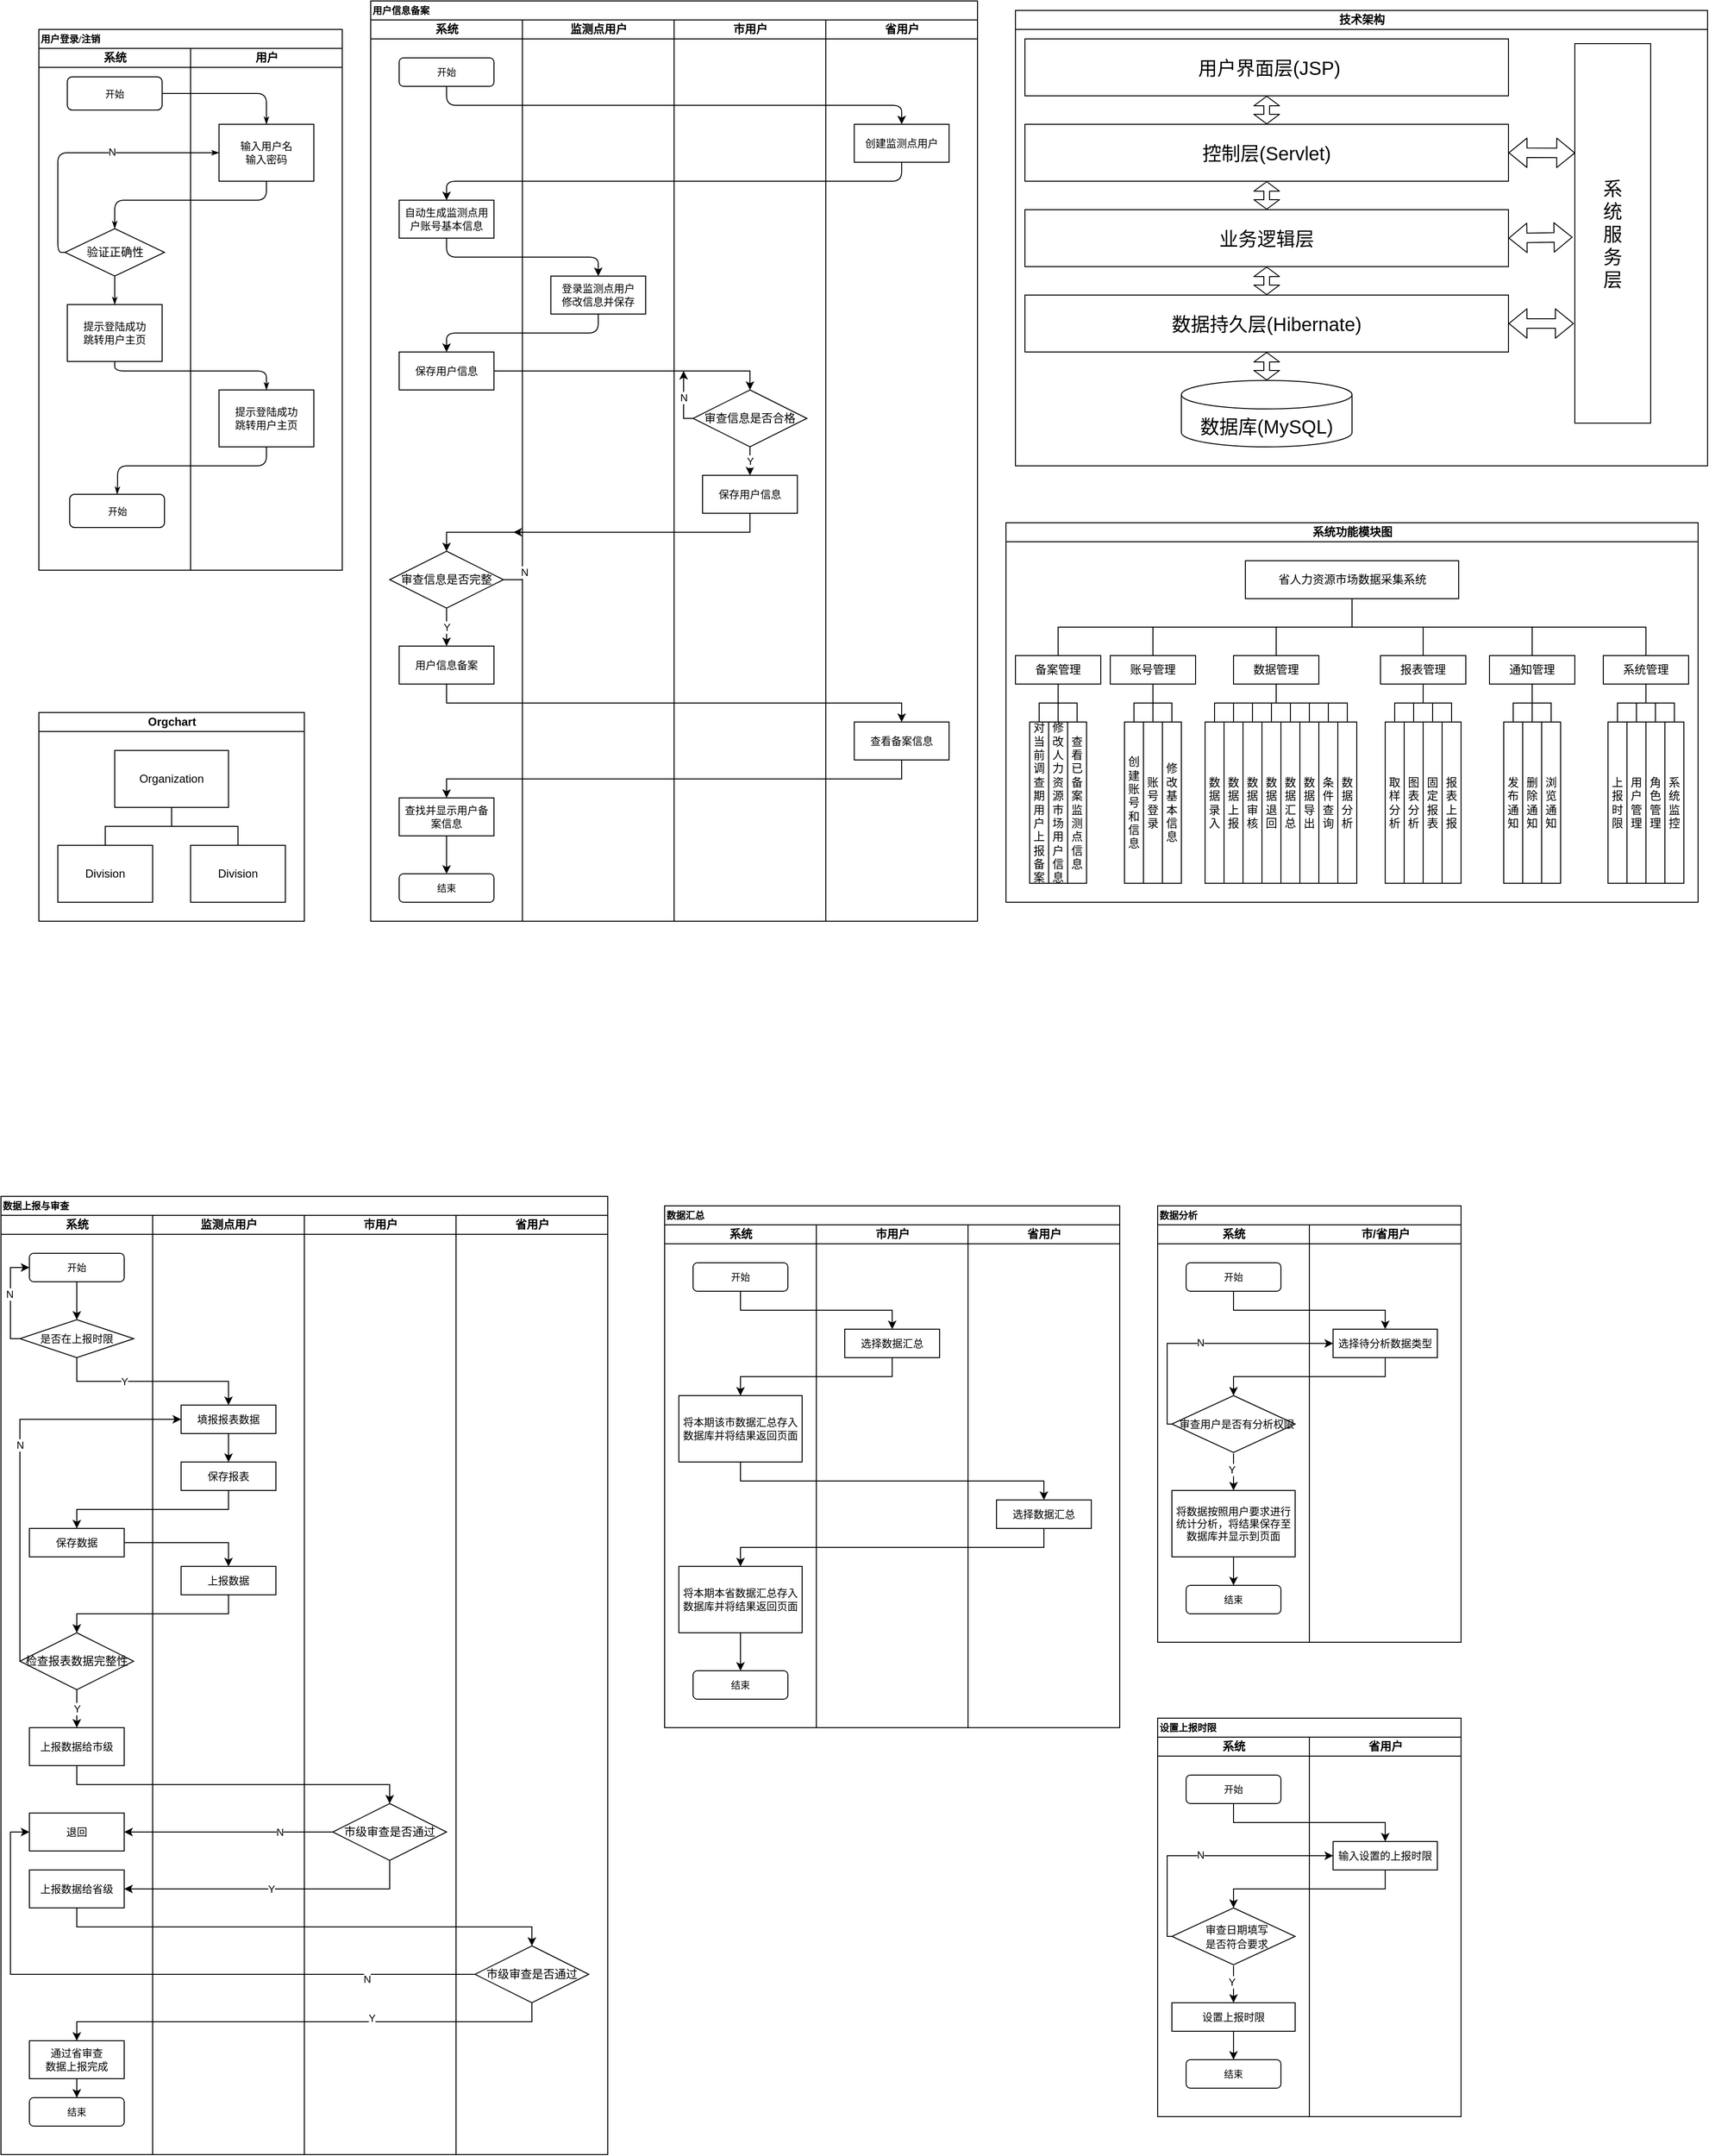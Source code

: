 <mxfile version="13.7.9" type="device"><diagram name="Page-1" id="74e2e168-ea6b-b213-b513-2b3c1d86103e"><mxGraphModel dx="1892" dy="1406" grid="1" gridSize="10" guides="1" tooltips="1" connect="1" arrows="1" fold="1" page="1" pageScale="1" pageWidth="1920" pageHeight="1200" background="#ffffff" math="0" shadow="0"><root><mxCell id="0"/><mxCell id="1" parent="0"/><mxCell id="77e6c97f196da883-1" value="&lt;font style=&quot;font-size: 10px&quot;&gt;用户登录/注销&lt;/font&gt;" style="swimlane;html=1;childLayout=stackLayout;startSize=20;rounded=0;shadow=0;labelBackgroundColor=none;strokeWidth=1;fontFamily=Verdana;fontSize=8;align=left;" parent="1" vertex="1"><mxGeometry x="70" y="40" width="320" height="570" as="geometry"/></mxCell><mxCell id="77e6c97f196da883-2" value="系统" style="swimlane;html=1;startSize=20;" parent="77e6c97f196da883-1" vertex="1"><mxGeometry y="20" width="160" height="550" as="geometry"/></mxCell><mxCell id="W2FMkt274mZKz4lyHPTt-3" value="&lt;span style=&quot;font-size: 11px&quot;&gt;提示登陆成功&lt;br&gt;&lt;/span&gt;&lt;span style=&quot;font-size: 11px&quot;&gt;跳转用户主页&lt;/span&gt;" style="rounded=0;whiteSpace=wrap;html=1;shadow=0;labelBackgroundColor=none;strokeWidth=1;fontFamily=Verdana;fontSize=8;align=center;" parent="77e6c97f196da883-2" vertex="1"><mxGeometry x="30" y="270" width="100" height="60" as="geometry"/></mxCell><mxCell id="77e6c97f196da883-8" value="&lt;font style=&quot;font-size: 10px&quot;&gt;开始&lt;/font&gt;" style="rounded=1;whiteSpace=wrap;html=1;shadow=0;labelBackgroundColor=none;strokeWidth=1;fontFamily=Verdana;fontSize=8;align=center;" parent="77e6c97f196da883-2" vertex="1"><mxGeometry x="30" y="30" width="100" height="35" as="geometry"/></mxCell><mxCell id="77e6c97f196da883-31" style="edgeStyle=orthogonalEdgeStyle;rounded=1;html=1;labelBackgroundColor=none;startArrow=none;startFill=0;startSize=5;endArrow=classicThin;endFill=1;endSize=5;jettySize=auto;orthogonalLoop=1;strokeWidth=1;fontFamily=Verdana;fontSize=8;exitX=0.5;exitY=1;exitDx=0;exitDy=0;entryX=0.5;entryY=0;entryDx=0;entryDy=0;" parent="77e6c97f196da883-2" source="W2FMkt274mZKz4lyHPTt-1" target="W2FMkt274mZKz4lyHPTt-3" edge="1"><mxGeometry relative="1" as="geometry"><mxPoint x="250" y="280" as="sourcePoint"/><mxPoint x="80" y="270" as="targetPoint"/></mxGeometry></mxCell><mxCell id="W2FMkt274mZKz4lyHPTt-1" value="验证正确性" style="rhombus;whiteSpace=wrap;html=1;" parent="77e6c97f196da883-2" vertex="1"><mxGeometry x="27.5" y="190" width="105" height="50" as="geometry"/></mxCell><mxCell id="W2FMkt274mZKz4lyHPTt-7" value="&lt;font style=&quot;font-size: 10px&quot;&gt;开始&lt;/font&gt;" style="rounded=1;whiteSpace=wrap;html=1;shadow=0;labelBackgroundColor=none;strokeWidth=1;fontFamily=Verdana;fontSize=8;align=center;" parent="77e6c97f196da883-2" vertex="1"><mxGeometry x="32.5" y="470" width="100" height="35" as="geometry"/></mxCell><mxCell id="77e6c97f196da883-26" style="edgeStyle=orthogonalEdgeStyle;rounded=1;html=1;labelBackgroundColor=none;startArrow=none;startFill=0;startSize=5;endArrow=classicThin;endFill=1;endSize=5;jettySize=auto;orthogonalLoop=1;strokeWidth=1;fontFamily=Verdana;fontSize=8" parent="77e6c97f196da883-1" source="77e6c97f196da883-8" target="77e6c97f196da883-11" edge="1"><mxGeometry relative="1" as="geometry"/></mxCell><mxCell id="77e6c97f196da883-27" style="edgeStyle=orthogonalEdgeStyle;rounded=1;html=1;labelBackgroundColor=none;startArrow=none;startFill=0;startSize=5;endArrow=classicThin;endFill=1;endSize=5;jettySize=auto;orthogonalLoop=1;strokeWidth=1;fontFamily=Verdana;fontSize=8;entryX=0.5;entryY=0;entryDx=0;entryDy=0;" parent="77e6c97f196da883-1" source="77e6c97f196da883-11" target="W2FMkt274mZKz4lyHPTt-1" edge="1"><mxGeometry relative="1" as="geometry"><Array as="points"><mxPoint x="240" y="180"/><mxPoint x="80" y="180"/></Array><mxPoint x="70" y="175" as="targetPoint"/></mxGeometry></mxCell><mxCell id="77e6c97f196da883-32" style="edgeStyle=orthogonalEdgeStyle;rounded=1;html=1;labelBackgroundColor=none;startArrow=none;startFill=0;startSize=5;endArrow=classicThin;endFill=1;endSize=5;jettySize=auto;orthogonalLoop=1;strokeWidth=1;fontFamily=Verdana;fontSize=8;exitX=0.5;exitY=1;exitDx=0;exitDy=0;entryX=0.5;entryY=0;entryDx=0;entryDy=0;" parent="77e6c97f196da883-1" source="W2FMkt274mZKz4lyHPTt-3" target="W2FMkt274mZKz4lyHPTt-4" edge="1"><mxGeometry relative="1" as="geometry"><Array as="points"><mxPoint x="80" y="360"/><mxPoint x="240" y="360"/></Array><mxPoint x="520" y="690.0" as="sourcePoint"/><mxPoint x="220" y="420" as="targetPoint"/></mxGeometry></mxCell><mxCell id="107ba76e4e335f99-4" style="edgeStyle=orthogonalEdgeStyle;rounded=1;html=1;labelBackgroundColor=none;startArrow=none;startFill=0;startSize=5;endArrow=classicThin;endFill=1;endSize=5;jettySize=auto;orthogonalLoop=1;strokeWidth=1;fontFamily=Verdana;fontSize=8;entryX=0.5;entryY=0;entryDx=0;entryDy=0;exitX=0.5;exitY=1;exitDx=0;exitDy=0;" parent="77e6c97f196da883-1" source="W2FMkt274mZKz4lyHPTt-4" target="W2FMkt274mZKz4lyHPTt-7" edge="1"><mxGeometry relative="1" as="geometry"><Array as="points"><mxPoint x="240" y="460"/><mxPoint x="83" y="460"/><mxPoint x="83" y="480"/><mxPoint x="83" y="480"/></Array><mxPoint x="460" y="510" as="sourcePoint"/><mxPoint x="80" y="580" as="targetPoint"/></mxGeometry></mxCell><mxCell id="77e6c97f196da883-30" style="edgeStyle=orthogonalEdgeStyle;rounded=1;html=1;labelBackgroundColor=none;startArrow=none;startFill=0;startSize=5;endArrow=classicThin;endFill=1;endSize=5;jettySize=auto;orthogonalLoop=1;strokeWidth=1;fontFamily=Verdana;fontSize=8;entryX=0;entryY=0.5;entryDx=0;entryDy=0;exitX=0;exitY=0.5;exitDx=0;exitDy=0;" parent="77e6c97f196da883-1" source="W2FMkt274mZKz4lyHPTt-1" target="77e6c97f196da883-11" edge="1"><mxGeometry relative="1" as="geometry"><mxPoint x="360.0" y="290.0" as="sourcePoint"/><mxPoint x="60" y="330" as="targetPoint"/><Array as="points"><mxPoint x="20" y="235"/><mxPoint x="20" y="130"/></Array></mxGeometry></mxCell><mxCell id="W2FMkt274mZKz4lyHPTt-2" value="N" style="edgeLabel;html=1;align=center;verticalAlign=middle;resizable=0;points=[];" parent="77e6c97f196da883-30" vertex="1" connectable="0"><mxGeometry x="0.199" y="1" relative="1" as="geometry"><mxPoint as="offset"/></mxGeometry></mxCell><mxCell id="77e6c97f196da883-3" value="用户" style="swimlane;html=1;startSize=20;" parent="77e6c97f196da883-1" vertex="1"><mxGeometry x="160" y="20" width="160" height="550" as="geometry"/></mxCell><mxCell id="77e6c97f196da883-11" value="&lt;font style=&quot;font-size: 11px&quot;&gt;输入用户名&lt;br&gt;输入密码&lt;/font&gt;" style="rounded=0;whiteSpace=wrap;html=1;shadow=0;labelBackgroundColor=none;strokeWidth=1;fontFamily=Verdana;fontSize=8;align=center;" parent="77e6c97f196da883-3" vertex="1"><mxGeometry x="30" y="80" width="100" height="60" as="geometry"/></mxCell><mxCell id="W2FMkt274mZKz4lyHPTt-4" value="&lt;span style=&quot;font-size: 11px&quot;&gt;提示登陆成功&lt;br&gt;&lt;/span&gt;&lt;span style=&quot;font-size: 11px&quot;&gt;跳转用户主页&lt;/span&gt;" style="rounded=0;whiteSpace=wrap;html=1;shadow=0;labelBackgroundColor=none;strokeWidth=1;fontFamily=Verdana;fontSize=8;align=center;" parent="77e6c97f196da883-3" vertex="1"><mxGeometry x="30" y="360" width="100" height="60" as="geometry"/></mxCell><mxCell id="W2FMkt274mZKz4lyHPTt-179" style="edgeStyle=orthogonalEdgeStyle;rounded=0;orthogonalLoop=1;jettySize=auto;html=1;exitX=0;exitY=0.5;exitDx=0;exitDy=0;" parent="1" source="W2FMkt274mZKz4lyHPTt-176" edge="1"><mxGeometry relative="1" as="geometry"><mxPoint x="750" y="400" as="targetPoint"/><Array as="points"><mxPoint x="750" y="450"/></Array></mxGeometry></mxCell><mxCell id="W2FMkt274mZKz4lyHPTt-180" value="N" style="edgeLabel;html=1;align=center;verticalAlign=middle;resizable=0;points=[];" parent="W2FMkt274mZKz4lyHPTt-179" vertex="1" connectable="0"><mxGeometry x="0.073" relative="1" as="geometry"><mxPoint as="offset"/></mxGeometry></mxCell><mxCell id="W2FMkt274mZKz4lyHPTt-121" value="&lt;font style=&quot;font-size: 10px&quot;&gt;用户信息备案&lt;/font&gt;" style="swimlane;html=1;childLayout=stackLayout;startSize=20;rounded=0;shadow=0;labelBackgroundColor=none;strokeWidth=1;fontFamily=Verdana;fontSize=8;align=left;" parent="1" vertex="1"><mxGeometry x="420" y="10" width="640" height="970" as="geometry"/></mxCell><mxCell id="W2FMkt274mZKz4lyHPTt-122" value="系统" style="swimlane;html=1;startSize=20;" parent="W2FMkt274mZKz4lyHPTt-121" vertex="1"><mxGeometry y="20" width="160" height="950" as="geometry"/></mxCell><mxCell id="W2FMkt274mZKz4lyHPTt-170" value="&lt;span style=&quot;font-size: 11px&quot;&gt;自动生成监测点用户账号基本信息&lt;/span&gt;" style="rounded=0;whiteSpace=wrap;html=1;shadow=0;labelBackgroundColor=none;strokeWidth=1;fontFamily=Verdana;fontSize=8;align=center;" parent="W2FMkt274mZKz4lyHPTt-122" vertex="1"><mxGeometry x="30" y="190" width="100" height="40" as="geometry"/></mxCell><mxCell id="W2FMkt274mZKz4lyHPTt-167" value="&lt;font style=&quot;font-size: 10px&quot;&gt;开始&lt;/font&gt;" style="rounded=1;whiteSpace=wrap;html=1;shadow=0;labelBackgroundColor=none;strokeWidth=1;fontFamily=Verdana;fontSize=8;align=center;" parent="W2FMkt274mZKz4lyHPTt-122" vertex="1"><mxGeometry x="30" y="40" width="100" height="30" as="geometry"/></mxCell><mxCell id="W2FMkt274mZKz4lyHPTt-174" value="&lt;span style=&quot;font-size: 11px&quot;&gt;保存用户信息&lt;/span&gt;" style="rounded=0;whiteSpace=wrap;html=1;shadow=0;labelBackgroundColor=none;strokeWidth=1;fontFamily=Verdana;fontSize=8;align=center;" parent="W2FMkt274mZKz4lyHPTt-122" vertex="1"><mxGeometry x="30" y="350" width="100" height="40" as="geometry"/></mxCell><mxCell id="W2FMkt274mZKz4lyHPTt-192" value="Y" style="edgeStyle=orthogonalEdgeStyle;rounded=0;orthogonalLoop=1;jettySize=auto;html=1;exitX=0.5;exitY=1;exitDx=0;exitDy=0;entryX=0.5;entryY=0;entryDx=0;entryDy=0;" parent="W2FMkt274mZKz4lyHPTt-122" source="W2FMkt274mZKz4lyHPTt-187" target="W2FMkt274mZKz4lyHPTt-190" edge="1"><mxGeometry relative="1" as="geometry"/></mxCell><mxCell id="W2FMkt274mZKz4lyHPTt-190" value="&lt;span style=&quot;font-size: 11px&quot;&gt;用户信息备案&lt;/span&gt;" style="rounded=0;whiteSpace=wrap;html=1;shadow=0;labelBackgroundColor=none;strokeWidth=1;fontFamily=Verdana;fontSize=8;align=center;" parent="W2FMkt274mZKz4lyHPTt-122" vertex="1"><mxGeometry x="30" y="660" width="100" height="40" as="geometry"/></mxCell><mxCell id="W2FMkt274mZKz4lyHPTt-187" value="审查信息是否完整" style="rhombus;whiteSpace=wrap;html=1;" parent="W2FMkt274mZKz4lyHPTt-122" vertex="1"><mxGeometry x="20" y="560" width="120" height="60" as="geometry"/></mxCell><mxCell id="W2FMkt274mZKz4lyHPTt-221" style="edgeStyle=orthogonalEdgeStyle;rounded=0;orthogonalLoop=1;jettySize=auto;html=1;exitX=0.5;exitY=1;exitDx=0;exitDy=0;" parent="W2FMkt274mZKz4lyHPTt-122" source="W2FMkt274mZKz4lyHPTt-218" target="W2FMkt274mZKz4lyHPTt-220" edge="1"><mxGeometry relative="1" as="geometry"/></mxCell><mxCell id="W2FMkt274mZKz4lyHPTt-218" value="&lt;span style=&quot;font-size: 11px&quot;&gt;查找并显示用户备案信息&lt;/span&gt;" style="rounded=0;whiteSpace=wrap;html=1;shadow=0;labelBackgroundColor=none;strokeWidth=1;fontFamily=Verdana;fontSize=8;align=center;" parent="W2FMkt274mZKz4lyHPTt-122" vertex="1"><mxGeometry x="30" y="820" width="100" height="40" as="geometry"/></mxCell><mxCell id="W2FMkt274mZKz4lyHPTt-220" value="&lt;font style=&quot;font-size: 10px&quot;&gt;结束&lt;/font&gt;" style="rounded=1;whiteSpace=wrap;html=1;shadow=0;labelBackgroundColor=none;strokeWidth=1;fontFamily=Verdana;fontSize=8;align=center;" parent="W2FMkt274mZKz4lyHPTt-122" vertex="1"><mxGeometry x="30" y="900" width="100" height="30" as="geometry"/></mxCell><mxCell id="W2FMkt274mZKz4lyHPTt-141" value="监测点用户" style="swimlane;html=1;startSize=20;" parent="W2FMkt274mZKz4lyHPTt-121" vertex="1"><mxGeometry x="160" y="20" width="160" height="950" as="geometry"/></mxCell><mxCell id="W2FMkt274mZKz4lyHPTt-172" value="&lt;span style=&quot;font-size: 11px&quot;&gt;登录监测点用户&lt;br&gt;修改信息并保存&lt;/span&gt;" style="rounded=0;whiteSpace=wrap;html=1;shadow=0;labelBackgroundColor=none;strokeWidth=1;fontFamily=Verdana;fontSize=8;align=center;" parent="W2FMkt274mZKz4lyHPTt-141" vertex="1"><mxGeometry x="30" y="270" width="100" height="40" as="geometry"/></mxCell><mxCell id="W2FMkt274mZKz4lyHPTt-143" value="市用户" style="swimlane;html=1;startSize=20;" parent="W2FMkt274mZKz4lyHPTt-121" vertex="1"><mxGeometry x="320" y="20" width="160" height="950" as="geometry"/></mxCell><mxCell id="W2FMkt274mZKz4lyHPTt-182" value="Y" style="edgeStyle=orthogonalEdgeStyle;rounded=1;orthogonalLoop=1;jettySize=auto;html=1;exitX=0.5;exitY=1;exitDx=0;exitDy=0;entryX=0.5;entryY=0;entryDx=0;entryDy=0;" parent="W2FMkt274mZKz4lyHPTt-143" source="W2FMkt274mZKz4lyHPTt-176" target="W2FMkt274mZKz4lyHPTt-181" edge="1"><mxGeometry relative="1" as="geometry"/></mxCell><mxCell id="W2FMkt274mZKz4lyHPTt-176" value="审查信息是否合格" style="rhombus;whiteSpace=wrap;html=1;" parent="W2FMkt274mZKz4lyHPTt-143" vertex="1"><mxGeometry x="20" y="390" width="120" height="60" as="geometry"/></mxCell><mxCell id="W2FMkt274mZKz4lyHPTt-181" value="&lt;span style=&quot;font-size: 11px&quot;&gt;保存用户信息&lt;/span&gt;" style="rounded=0;whiteSpace=wrap;html=1;shadow=0;labelBackgroundColor=none;strokeWidth=1;fontFamily=Verdana;fontSize=8;align=center;" parent="W2FMkt274mZKz4lyHPTt-143" vertex="1"><mxGeometry x="30" y="480" width="100" height="40" as="geometry"/></mxCell><mxCell id="W2FMkt274mZKz4lyHPTt-148" value="省用户" style="swimlane;html=1;startSize=20;" parent="W2FMkt274mZKz4lyHPTt-121" vertex="1"><mxGeometry x="480" y="20" width="160" height="950" as="geometry"/></mxCell><mxCell id="W2FMkt274mZKz4lyHPTt-168" value="&lt;span style=&quot;font-size: 11px&quot;&gt;创建监测点用户&lt;/span&gt;" style="rounded=0;whiteSpace=wrap;html=1;shadow=0;labelBackgroundColor=none;strokeWidth=1;fontFamily=Verdana;fontSize=8;align=center;" parent="W2FMkt274mZKz4lyHPTt-148" vertex="1"><mxGeometry x="30" y="110" width="100" height="40" as="geometry"/></mxCell><mxCell id="W2FMkt274mZKz4lyHPTt-216" value="&lt;span style=&quot;font-size: 11px&quot;&gt;查看备案信息&lt;/span&gt;" style="rounded=0;whiteSpace=wrap;html=1;shadow=0;labelBackgroundColor=none;strokeWidth=1;fontFamily=Verdana;fontSize=8;align=center;" parent="W2FMkt274mZKz4lyHPTt-148" vertex="1"><mxGeometry x="30" y="740" width="100" height="40" as="geometry"/></mxCell><mxCell id="W2FMkt274mZKz4lyHPTt-169" style="edgeStyle=orthogonalEdgeStyle;rounded=1;orthogonalLoop=1;jettySize=auto;html=1;exitX=0.5;exitY=1;exitDx=0;exitDy=0;entryX=0.5;entryY=0;entryDx=0;entryDy=0;" parent="W2FMkt274mZKz4lyHPTt-121" source="W2FMkt274mZKz4lyHPTt-167" target="W2FMkt274mZKz4lyHPTt-168" edge="1"><mxGeometry relative="1" as="geometry"/></mxCell><mxCell id="W2FMkt274mZKz4lyHPTt-171" style="edgeStyle=orthogonalEdgeStyle;rounded=1;orthogonalLoop=1;jettySize=auto;html=1;exitX=0.5;exitY=1;exitDx=0;exitDy=0;entryX=0.5;entryY=0;entryDx=0;entryDy=0;" parent="W2FMkt274mZKz4lyHPTt-121" source="W2FMkt274mZKz4lyHPTt-168" target="W2FMkt274mZKz4lyHPTt-170" edge="1"><mxGeometry relative="1" as="geometry"/></mxCell><mxCell id="W2FMkt274mZKz4lyHPTt-173" style="edgeStyle=orthogonalEdgeStyle;rounded=1;orthogonalLoop=1;jettySize=auto;html=1;exitX=0.5;exitY=1;exitDx=0;exitDy=0;" parent="W2FMkt274mZKz4lyHPTt-121" source="W2FMkt274mZKz4lyHPTt-170" target="W2FMkt274mZKz4lyHPTt-172" edge="1"><mxGeometry relative="1" as="geometry"/></mxCell><mxCell id="W2FMkt274mZKz4lyHPTt-175" style="edgeStyle=orthogonalEdgeStyle;rounded=1;orthogonalLoop=1;jettySize=auto;html=1;exitX=0.5;exitY=1;exitDx=0;exitDy=0;entryX=0.5;entryY=0;entryDx=0;entryDy=0;" parent="W2FMkt274mZKz4lyHPTt-121" source="W2FMkt274mZKz4lyHPTt-172" target="W2FMkt274mZKz4lyHPTt-174" edge="1"><mxGeometry relative="1" as="geometry"/></mxCell><mxCell id="W2FMkt274mZKz4lyHPTt-178" style="edgeStyle=orthogonalEdgeStyle;rounded=0;orthogonalLoop=1;jettySize=auto;html=1;exitX=1;exitY=0.5;exitDx=0;exitDy=0;entryX=0.5;entryY=0;entryDx=0;entryDy=0;" parent="W2FMkt274mZKz4lyHPTt-121" source="W2FMkt274mZKz4lyHPTt-174" target="W2FMkt274mZKz4lyHPTt-176" edge="1"><mxGeometry relative="1" as="geometry"/></mxCell><mxCell id="W2FMkt274mZKz4lyHPTt-188" style="edgeStyle=orthogonalEdgeStyle;rounded=0;orthogonalLoop=1;jettySize=auto;html=1;exitX=0.5;exitY=1;exitDx=0;exitDy=0;" parent="W2FMkt274mZKz4lyHPTt-121" source="W2FMkt274mZKz4lyHPTt-181" target="W2FMkt274mZKz4lyHPTt-187" edge="1"><mxGeometry relative="1" as="geometry"/></mxCell><mxCell id="W2FMkt274mZKz4lyHPTt-217" style="edgeStyle=orthogonalEdgeStyle;rounded=0;orthogonalLoop=1;jettySize=auto;html=1;exitX=0.5;exitY=1;exitDx=0;exitDy=0;" parent="W2FMkt274mZKz4lyHPTt-121" source="W2FMkt274mZKz4lyHPTt-190" target="W2FMkt274mZKz4lyHPTt-216" edge="1"><mxGeometry relative="1" as="geometry"/></mxCell><mxCell id="W2FMkt274mZKz4lyHPTt-219" style="edgeStyle=orthogonalEdgeStyle;rounded=0;orthogonalLoop=1;jettySize=auto;html=1;exitX=0.5;exitY=1;exitDx=0;exitDy=0;entryX=0.5;entryY=0;entryDx=0;entryDy=0;" parent="W2FMkt274mZKz4lyHPTt-121" source="W2FMkt274mZKz4lyHPTt-216" target="W2FMkt274mZKz4lyHPTt-218" edge="1"><mxGeometry relative="1" as="geometry"/></mxCell><mxCell id="W2FMkt274mZKz4lyHPTt-193" style="edgeStyle=orthogonalEdgeStyle;rounded=0;orthogonalLoop=1;jettySize=auto;html=1;exitX=1;exitY=0.5;exitDx=0;exitDy=0;" parent="1" source="W2FMkt274mZKz4lyHPTt-187" edge="1"><mxGeometry relative="1" as="geometry"><mxPoint x="570" y="570" as="targetPoint"/></mxGeometry></mxCell><mxCell id="W2FMkt274mZKz4lyHPTt-194" value="N" style="edgeLabel;html=1;align=center;verticalAlign=middle;resizable=0;points=[];" parent="W2FMkt274mZKz4lyHPTt-193" vertex="1" connectable="0"><mxGeometry x="-0.428" y="5" relative="1" as="geometry"><mxPoint x="7" y="-5" as="offset"/></mxGeometry></mxCell><mxCell id="W2FMkt274mZKz4lyHPTt-224" value="&lt;font style=&quot;font-size: 10px&quot;&gt;数据上报与审查&lt;/font&gt;" style="swimlane;html=1;childLayout=stackLayout;startSize=20;rounded=0;shadow=0;labelBackgroundColor=none;strokeWidth=1;fontFamily=Verdana;fontSize=8;align=left;" parent="1" vertex="1"><mxGeometry x="30" y="1270" width="640" height="1010" as="geometry"/></mxCell><mxCell id="W2FMkt274mZKz4lyHPTt-225" value="系统" style="swimlane;html=1;startSize=20;" parent="W2FMkt274mZKz4lyHPTt-224" vertex="1"><mxGeometry y="20" width="160" height="990" as="geometry"/></mxCell><mxCell id="W2FMkt274mZKz4lyHPTt-276" value="&lt;span style=&quot;font-size: 11px&quot;&gt;退回&lt;/span&gt;" style="rounded=0;whiteSpace=wrap;html=1;shadow=0;labelBackgroundColor=none;strokeWidth=1;fontFamily=Verdana;fontSize=8;align=center;" parent="W2FMkt274mZKz4lyHPTt-225" vertex="1"><mxGeometry x="30" y="630" width="100" height="40" as="geometry"/></mxCell><mxCell id="W2FMkt274mZKz4lyHPTt-240" value="&lt;span style=&quot;font-size: 11px&quot;&gt;上报数据给市级&lt;/span&gt;" style="rounded=0;whiteSpace=wrap;html=1;shadow=0;labelBackgroundColor=none;strokeWidth=1;fontFamily=Verdana;fontSize=8;align=center;" parent="W2FMkt274mZKz4lyHPTt-225" vertex="1"><mxGeometry x="30" y="540" width="100" height="40" as="geometry"/></mxCell><mxCell id="W2FMkt274mZKz4lyHPTt-239" value="检查报表数据完整性" style="rhombus;whiteSpace=wrap;html=1;" parent="W2FMkt274mZKz4lyHPTt-225" vertex="1"><mxGeometry x="20" y="440" width="120" height="60" as="geometry"/></mxCell><mxCell id="W2FMkt274mZKz4lyHPTt-227" value="&lt;font style=&quot;font-size: 10px&quot;&gt;开始&lt;/font&gt;" style="rounded=1;whiteSpace=wrap;html=1;shadow=0;labelBackgroundColor=none;strokeWidth=1;fontFamily=Verdana;fontSize=8;align=center;" parent="W2FMkt274mZKz4lyHPTt-225" vertex="1"><mxGeometry x="30" y="40" width="100" height="30" as="geometry"/></mxCell><mxCell id="W2FMkt274mZKz4lyHPTt-232" style="edgeStyle=orthogonalEdgeStyle;rounded=0;orthogonalLoop=1;jettySize=auto;html=1;exitX=0.5;exitY=1;exitDx=0;exitDy=0;" parent="W2FMkt274mZKz4lyHPTt-225" source="W2FMkt274mZKz4lyHPTt-233" target="W2FMkt274mZKz4lyHPTt-234" edge="1"><mxGeometry relative="1" as="geometry"/></mxCell><mxCell id="W2FMkt274mZKz4lyHPTt-244" style="edgeStyle=orthogonalEdgeStyle;rounded=1;orthogonalLoop=1;jettySize=auto;html=1;exitX=0.5;exitY=1;exitDx=0;exitDy=0;entryX=0.5;entryY=0;entryDx=0;entryDy=0;" parent="W2FMkt274mZKz4lyHPTt-225" source="W2FMkt274mZKz4lyHPTt-227" target="W2FMkt274mZKz4lyHPTt-242" edge="1"><mxGeometry relative="1" as="geometry"/></mxCell><mxCell id="W2FMkt274mZKz4lyHPTt-269" style="edgeStyle=orthogonalEdgeStyle;rounded=0;orthogonalLoop=1;jettySize=auto;html=1;exitX=0;exitY=0.5;exitDx=0;exitDy=0;entryX=0;entryY=0.5;entryDx=0;entryDy=0;" parent="W2FMkt274mZKz4lyHPTt-225" source="W2FMkt274mZKz4lyHPTt-242" target="W2FMkt274mZKz4lyHPTt-227" edge="1"><mxGeometry relative="1" as="geometry"><Array as="points"><mxPoint x="10" y="130"/><mxPoint x="10" y="55"/></Array></mxGeometry></mxCell><mxCell id="W2FMkt274mZKz4lyHPTt-270" value="N" style="edgeLabel;html=1;align=center;verticalAlign=middle;resizable=0;points=[];" parent="W2FMkt274mZKz4lyHPTt-269" vertex="1" connectable="0"><mxGeometry x="0.093" y="1" relative="1" as="geometry"><mxPoint as="offset"/></mxGeometry></mxCell><mxCell id="W2FMkt274mZKz4lyHPTt-242" value="&lt;span style=&quot;font-size: 11px&quot;&gt;是否在上报时限&lt;/span&gt;" style="rhombus;whiteSpace=wrap;html=1;" parent="W2FMkt274mZKz4lyHPTt-225" vertex="1"><mxGeometry x="20" y="110" width="120" height="40" as="geometry"/></mxCell><mxCell id="W2FMkt274mZKz4lyHPTt-228" value="&lt;span style=&quot;font-size: 11px&quot;&gt;保存数据&lt;/span&gt;" style="rounded=0;whiteSpace=wrap;html=1;shadow=0;labelBackgroundColor=none;strokeWidth=1;fontFamily=Verdana;fontSize=8;align=center;" parent="W2FMkt274mZKz4lyHPTt-225" vertex="1"><mxGeometry x="30" y="330" width="100" height="30" as="geometry"/></mxCell><mxCell id="W2FMkt274mZKz4lyHPTt-238" value="Y" style="edgeStyle=orthogonalEdgeStyle;rounded=1;orthogonalLoop=1;jettySize=auto;html=1;exitX=0.5;exitY=1;exitDx=0;exitDy=0;entryX=0.5;entryY=0;entryDx=0;entryDy=0;" parent="W2FMkt274mZKz4lyHPTt-225" source="W2FMkt274mZKz4lyHPTt-239" target="W2FMkt274mZKz4lyHPTt-240" edge="1"><mxGeometry relative="1" as="geometry"/></mxCell><mxCell id="W2FMkt274mZKz4lyHPTt-230" value="&lt;span style=&quot;font-size: 11px&quot;&gt;上报数据给省级&lt;/span&gt;" style="rounded=0;whiteSpace=wrap;html=1;shadow=0;labelBackgroundColor=none;strokeWidth=1;fontFamily=Verdana;fontSize=8;align=center;" parent="W2FMkt274mZKz4lyHPTt-225" vertex="1"><mxGeometry x="30" y="690" width="100" height="40" as="geometry"/></mxCell><mxCell id="W2FMkt274mZKz4lyHPTt-233" value="&lt;span style=&quot;font-size: 11px&quot;&gt;通过省审查&lt;br&gt;数据上报完成&lt;br&gt;&lt;/span&gt;" style="rounded=0;whiteSpace=wrap;html=1;shadow=0;labelBackgroundColor=none;strokeWidth=1;fontFamily=Verdana;fontSize=8;align=center;" parent="W2FMkt274mZKz4lyHPTt-225" vertex="1"><mxGeometry x="30" y="870" width="100" height="40" as="geometry"/></mxCell><mxCell id="W2FMkt274mZKz4lyHPTt-234" value="&lt;font style=&quot;font-size: 10px&quot;&gt;结束&lt;/font&gt;" style="rounded=1;whiteSpace=wrap;html=1;shadow=0;labelBackgroundColor=none;strokeWidth=1;fontFamily=Verdana;fontSize=8;align=center;" parent="W2FMkt274mZKz4lyHPTt-225" vertex="1"><mxGeometry x="30" y="930" width="100" height="30" as="geometry"/></mxCell><mxCell id="W2FMkt274mZKz4lyHPTt-235" value="监测点用户" style="swimlane;html=1;startSize=20;" parent="W2FMkt274mZKz4lyHPTt-224" vertex="1"><mxGeometry x="160" y="20" width="160" height="990" as="geometry"/></mxCell><mxCell id="W2FMkt274mZKz4lyHPTt-246" style="edgeStyle=orthogonalEdgeStyle;rounded=1;orthogonalLoop=1;jettySize=auto;html=1;exitX=0.5;exitY=1;exitDx=0;exitDy=0;" parent="W2FMkt274mZKz4lyHPTt-235" source="W2FMkt274mZKz4lyHPTt-226" target="W2FMkt274mZKz4lyHPTt-236" edge="1"><mxGeometry relative="1" as="geometry"/></mxCell><mxCell id="W2FMkt274mZKz4lyHPTt-226" value="&lt;span style=&quot;font-size: 11px&quot;&gt;填报报表数据&lt;/span&gt;" style="rounded=0;whiteSpace=wrap;html=1;shadow=0;labelBackgroundColor=none;strokeWidth=1;fontFamily=Verdana;fontSize=8;align=center;" parent="W2FMkt274mZKz4lyHPTt-235" vertex="1"><mxGeometry x="30" y="200" width="100" height="30" as="geometry"/></mxCell><mxCell id="W2FMkt274mZKz4lyHPTt-236" value="&lt;span style=&quot;font-size: 11px&quot;&gt;保存报表&lt;/span&gt;" style="rounded=0;whiteSpace=wrap;html=1;shadow=0;labelBackgroundColor=none;strokeWidth=1;fontFamily=Verdana;fontSize=8;align=center;" parent="W2FMkt274mZKz4lyHPTt-235" vertex="1"><mxGeometry x="30" y="260" width="100" height="30" as="geometry"/></mxCell><mxCell id="W2FMkt274mZKz4lyHPTt-273" value="&lt;span style=&quot;font-size: 11px&quot;&gt;上报数据&lt;/span&gt;" style="rounded=0;whiteSpace=wrap;html=1;shadow=0;labelBackgroundColor=none;strokeWidth=1;fontFamily=Verdana;fontSize=8;align=center;" parent="W2FMkt274mZKz4lyHPTt-235" vertex="1"><mxGeometry x="30" y="370" width="100" height="30" as="geometry"/></mxCell><mxCell id="W2FMkt274mZKz4lyHPTt-237" value="市用户" style="swimlane;html=1;startSize=20;" parent="W2FMkt274mZKz4lyHPTt-224" vertex="1"><mxGeometry x="320" y="20" width="160" height="990" as="geometry"/></mxCell><mxCell id="W2FMkt274mZKz4lyHPTt-231" value="市级审查是否通过" style="rhombus;whiteSpace=wrap;html=1;" parent="W2FMkt274mZKz4lyHPTt-237" vertex="1"><mxGeometry x="30" y="620" width="120" height="60" as="geometry"/></mxCell><mxCell id="W2FMkt274mZKz4lyHPTt-241" value="省用户" style="swimlane;html=1;startSize=20;" parent="W2FMkt274mZKz4lyHPTt-224" vertex="1"><mxGeometry x="480" y="20" width="160" height="990" as="geometry"/></mxCell><mxCell id="W2FMkt274mZKz4lyHPTt-285" value="市级审查是否通过" style="rhombus;whiteSpace=wrap;html=1;" parent="W2FMkt274mZKz4lyHPTt-241" vertex="1"><mxGeometry x="20" y="770" width="120" height="60" as="geometry"/></mxCell><mxCell id="W2FMkt274mZKz4lyHPTt-247" style="edgeStyle=orthogonalEdgeStyle;rounded=0;orthogonalLoop=1;jettySize=auto;html=1;exitX=0.5;exitY=1;exitDx=0;exitDy=0;entryX=0.5;entryY=0;entryDx=0;entryDy=0;" parent="W2FMkt274mZKz4lyHPTt-224" source="W2FMkt274mZKz4lyHPTt-236" target="W2FMkt274mZKz4lyHPTt-228" edge="1"><mxGeometry relative="1" as="geometry"/></mxCell><mxCell id="W2FMkt274mZKz4lyHPTt-248" style="edgeStyle=orthogonalEdgeStyle;rounded=0;orthogonalLoop=1;jettySize=auto;html=1;exitX=1;exitY=0.5;exitDx=0;exitDy=0;entryX=0.5;entryY=0;entryDx=0;entryDy=0;" parent="W2FMkt274mZKz4lyHPTt-224" source="W2FMkt274mZKz4lyHPTt-228" target="W2FMkt274mZKz4lyHPTt-273" edge="1"><mxGeometry relative="1" as="geometry"/></mxCell><mxCell id="W2FMkt274mZKz4lyHPTt-245" style="edgeStyle=orthogonalEdgeStyle;rounded=0;orthogonalLoop=1;jettySize=auto;html=1;exitX=0.5;exitY=1;exitDx=0;exitDy=0;entryX=0.5;entryY=0;entryDx=0;entryDy=0;" parent="W2FMkt274mZKz4lyHPTt-224" source="W2FMkt274mZKz4lyHPTt-242" target="W2FMkt274mZKz4lyHPTt-226" edge="1"><mxGeometry relative="1" as="geometry"/></mxCell><mxCell id="W2FMkt274mZKz4lyHPTt-272" value="Y" style="edgeLabel;html=1;align=center;verticalAlign=middle;resizable=0;points=[];" parent="W2FMkt274mZKz4lyHPTt-245" vertex="1" connectable="0"><mxGeometry x="-0.289" relative="1" as="geometry"><mxPoint as="offset"/></mxGeometry></mxCell><mxCell id="W2FMkt274mZKz4lyHPTt-222" style="edgeStyle=orthogonalEdgeStyle;rounded=0;orthogonalLoop=1;jettySize=auto;html=1;exitX=0;exitY=0.5;exitDx=0;exitDy=0;entryX=0;entryY=0.5;entryDx=0;entryDy=0;" parent="W2FMkt274mZKz4lyHPTt-224" source="W2FMkt274mZKz4lyHPTt-239" target="W2FMkt274mZKz4lyHPTt-226" edge="1"><mxGeometry relative="1" as="geometry"><mxPoint x="330" y="390" as="targetPoint"/><Array as="points"><mxPoint x="20" y="235"/></Array></mxGeometry></mxCell><mxCell id="W2FMkt274mZKz4lyHPTt-223" value="N" style="edgeLabel;html=1;align=center;verticalAlign=middle;resizable=0;points=[];" parent="W2FMkt274mZKz4lyHPTt-222" vertex="1" connectable="0"><mxGeometry x="0.073" relative="1" as="geometry"><mxPoint as="offset"/></mxGeometry></mxCell><mxCell id="W2FMkt274mZKz4lyHPTt-274" style="edgeStyle=orthogonalEdgeStyle;rounded=0;orthogonalLoop=1;jettySize=auto;html=1;exitX=0.5;exitY=1;exitDx=0;exitDy=0;entryX=0.5;entryY=0;entryDx=0;entryDy=0;" parent="W2FMkt274mZKz4lyHPTt-224" source="W2FMkt274mZKz4lyHPTt-273" target="W2FMkt274mZKz4lyHPTt-239" edge="1"><mxGeometry relative="1" as="geometry"/></mxCell><mxCell id="W2FMkt274mZKz4lyHPTt-229" value="Y" style="edgeStyle=orthogonalEdgeStyle;rounded=0;orthogonalLoop=1;jettySize=auto;html=1;exitX=0.5;exitY=1;exitDx=0;exitDy=0;entryX=1;entryY=0.5;entryDx=0;entryDy=0;" parent="W2FMkt274mZKz4lyHPTt-224" source="W2FMkt274mZKz4lyHPTt-231" target="W2FMkt274mZKz4lyHPTt-230" edge="1"><mxGeometry relative="1" as="geometry"/></mxCell><mxCell id="W2FMkt274mZKz4lyHPTt-249" style="edgeStyle=orthogonalEdgeStyle;rounded=0;orthogonalLoop=1;jettySize=auto;html=1;exitX=0.5;exitY=1;exitDx=0;exitDy=0;entryX=0.5;entryY=0;entryDx=0;entryDy=0;" parent="W2FMkt274mZKz4lyHPTt-224" source="W2FMkt274mZKz4lyHPTt-240" target="W2FMkt274mZKz4lyHPTt-231" edge="1"><mxGeometry relative="1" as="geometry"/></mxCell><mxCell id="W2FMkt274mZKz4lyHPTt-252" style="edgeStyle=orthogonalEdgeStyle;rounded=0;orthogonalLoop=1;jettySize=auto;html=1;entryX=1;entryY=0.5;entryDx=0;entryDy=0;exitX=0;exitY=0.5;exitDx=0;exitDy=0;" parent="W2FMkt274mZKz4lyHPTt-224" source="W2FMkt274mZKz4lyHPTt-231" target="W2FMkt274mZKz4lyHPTt-276" edge="1"><mxGeometry relative="1" as="geometry"><mxPoint x="150" y="560.0" as="targetPoint"/><mxPoint x="410" y="660" as="sourcePoint"/><Array as="points"><mxPoint x="130" y="670"/></Array></mxGeometry></mxCell><mxCell id="W2FMkt274mZKz4lyHPTt-253" value="N" style="edgeLabel;html=1;align=center;verticalAlign=middle;resizable=0;points=[];" parent="W2FMkt274mZKz4lyHPTt-252" vertex="1" connectable="0"><mxGeometry x="-0.428" y="5" relative="1" as="geometry"><mxPoint x="7" y="-5" as="offset"/></mxGeometry></mxCell><mxCell id="W2FMkt274mZKz4lyHPTt-286" style="edgeStyle=orthogonalEdgeStyle;rounded=0;orthogonalLoop=1;jettySize=auto;html=1;exitX=0.5;exitY=1;exitDx=0;exitDy=0;entryX=0.5;entryY=0;entryDx=0;entryDy=0;" parent="W2FMkt274mZKz4lyHPTt-224" source="W2FMkt274mZKz4lyHPTt-230" target="W2FMkt274mZKz4lyHPTt-285" edge="1"><mxGeometry relative="1" as="geometry"/></mxCell><mxCell id="W2FMkt274mZKz4lyHPTt-287" style="edgeStyle=orthogonalEdgeStyle;rounded=0;orthogonalLoop=1;jettySize=auto;html=1;exitX=0.5;exitY=1;exitDx=0;exitDy=0;entryX=0.5;entryY=0;entryDx=0;entryDy=0;" parent="W2FMkt274mZKz4lyHPTt-224" source="W2FMkt274mZKz4lyHPTt-285" target="W2FMkt274mZKz4lyHPTt-233" edge="1"><mxGeometry relative="1" as="geometry"/></mxCell><mxCell id="W2FMkt274mZKz4lyHPTt-289" value="Y" style="edgeLabel;html=1;align=center;verticalAlign=middle;resizable=0;points=[];" parent="W2FMkt274mZKz4lyHPTt-287" vertex="1" connectable="0"><mxGeometry x="-0.269" y="-4" relative="1" as="geometry"><mxPoint x="1" as="offset"/></mxGeometry></mxCell><mxCell id="W2FMkt274mZKz4lyHPTt-288" style="edgeStyle=orthogonalEdgeStyle;rounded=0;orthogonalLoop=1;jettySize=auto;html=1;exitX=0;exitY=0.5;exitDx=0;exitDy=0;entryX=0;entryY=0.5;entryDx=0;entryDy=0;" parent="W2FMkt274mZKz4lyHPTt-224" source="W2FMkt274mZKz4lyHPTt-285" target="W2FMkt274mZKz4lyHPTt-276" edge="1"><mxGeometry relative="1" as="geometry"/></mxCell><mxCell id="W2FMkt274mZKz4lyHPTt-290" value="N" style="edgeLabel;html=1;align=center;verticalAlign=middle;resizable=0;points=[];" parent="W2FMkt274mZKz4lyHPTt-288" vertex="1" connectable="0"><mxGeometry x="-0.652" y="5" relative="1" as="geometry"><mxPoint x="1" as="offset"/></mxGeometry></mxCell><mxCell id="W2FMkt274mZKz4lyHPTt-385" value="&lt;font style=&quot;font-size: 10px&quot;&gt;数据汇总&lt;/font&gt;" style="swimlane;html=1;childLayout=stackLayout;startSize=20;rounded=0;shadow=0;labelBackgroundColor=none;strokeWidth=1;fontFamily=Verdana;fontSize=8;align=left;" parent="1" vertex="1"><mxGeometry x="730" y="1280" width="480" height="550" as="geometry"/></mxCell><mxCell id="W2FMkt274mZKz4lyHPTt-386" value="系统" style="swimlane;html=1;startSize=20;" parent="W2FMkt274mZKz4lyHPTt-385" vertex="1"><mxGeometry y="20" width="160" height="530" as="geometry"/></mxCell><mxCell id="W2FMkt274mZKz4lyHPTt-387" value="&lt;font style=&quot;font-size: 10px&quot;&gt;开始&lt;/font&gt;" style="rounded=1;whiteSpace=wrap;html=1;shadow=0;labelBackgroundColor=none;strokeWidth=1;fontFamily=Verdana;fontSize=8;align=center;" parent="W2FMkt274mZKz4lyHPTt-386" vertex="1"><mxGeometry x="30" y="40" width="100" height="30" as="geometry"/></mxCell><mxCell id="W2FMkt274mZKz4lyHPTt-388" style="edgeStyle=orthogonalEdgeStyle;rounded=0;orthogonalLoop=1;jettySize=auto;html=1;exitX=0.5;exitY=1;exitDx=0;exitDy=0;" parent="W2FMkt274mZKz4lyHPTt-386" source="W2FMkt274mZKz4lyHPTt-390" target="W2FMkt274mZKz4lyHPTt-391" edge="1"><mxGeometry relative="1" as="geometry"><mxPoint x="80" y="910" as="sourcePoint"/></mxGeometry></mxCell><mxCell id="W2FMkt274mZKz4lyHPTt-389" value="&lt;span style=&quot;font-size: 11px&quot;&gt;将本期该市数据汇总存入数据库并将结果返回页面&lt;/span&gt;" style="rounded=0;whiteSpace=wrap;html=1;shadow=0;labelBackgroundColor=none;strokeWidth=1;fontFamily=Verdana;fontSize=8;align=center;" parent="W2FMkt274mZKz4lyHPTt-386" vertex="1"><mxGeometry x="15" y="180" width="130" height="70" as="geometry"/></mxCell><mxCell id="W2FMkt274mZKz4lyHPTt-390" value="&lt;span style=&quot;font-size: 11px&quot;&gt;将本期本省数据汇总存入数据库并将结果返回页面&lt;/span&gt;" style="rounded=0;whiteSpace=wrap;html=1;shadow=0;labelBackgroundColor=none;strokeWidth=1;fontFamily=Verdana;fontSize=8;align=center;" parent="W2FMkt274mZKz4lyHPTt-386" vertex="1"><mxGeometry x="15" y="360" width="130" height="70" as="geometry"/></mxCell><mxCell id="W2FMkt274mZKz4lyHPTt-391" value="&lt;font style=&quot;font-size: 10px&quot;&gt;结束&lt;/font&gt;" style="rounded=1;whiteSpace=wrap;html=1;shadow=0;labelBackgroundColor=none;strokeWidth=1;fontFamily=Verdana;fontSize=8;align=center;" parent="W2FMkt274mZKz4lyHPTt-386" vertex="1"><mxGeometry x="30" y="470" width="100" height="30" as="geometry"/></mxCell><mxCell id="W2FMkt274mZKz4lyHPTt-392" value="市用户" style="swimlane;html=1;startSize=20;" parent="W2FMkt274mZKz4lyHPTt-385" vertex="1"><mxGeometry x="160" y="20" width="160" height="530" as="geometry"/></mxCell><mxCell id="W2FMkt274mZKz4lyHPTt-393" value="&lt;span style=&quot;font-size: 11px&quot;&gt;选择数据汇总&lt;/span&gt;" style="rounded=0;whiteSpace=wrap;html=1;shadow=0;labelBackgroundColor=none;strokeWidth=1;fontFamily=Verdana;fontSize=8;align=center;" parent="W2FMkt274mZKz4lyHPTt-392" vertex="1"><mxGeometry x="30" y="110" width="100" height="30" as="geometry"/></mxCell><mxCell id="W2FMkt274mZKz4lyHPTt-394" value="省用户" style="swimlane;html=1;startSize=20;" parent="W2FMkt274mZKz4lyHPTt-385" vertex="1"><mxGeometry x="320" y="20" width="160" height="530" as="geometry"/></mxCell><mxCell id="W2FMkt274mZKz4lyHPTt-395" value="&lt;span style=&quot;font-size: 11px&quot;&gt;选择数据汇总&lt;/span&gt;" style="rounded=0;whiteSpace=wrap;html=1;shadow=0;labelBackgroundColor=none;strokeWidth=1;fontFamily=Verdana;fontSize=8;align=center;" parent="W2FMkt274mZKz4lyHPTt-394" vertex="1"><mxGeometry x="30" y="290" width="100" height="30" as="geometry"/></mxCell><mxCell id="W2FMkt274mZKz4lyHPTt-396" style="edgeStyle=orthogonalEdgeStyle;rounded=0;orthogonalLoop=1;jettySize=auto;html=1;exitX=0.5;exitY=1;exitDx=0;exitDy=0;entryX=0.5;entryY=0;entryDx=0;entryDy=0;" parent="W2FMkt274mZKz4lyHPTt-385" source="W2FMkt274mZKz4lyHPTt-387" target="W2FMkt274mZKz4lyHPTt-393" edge="1"><mxGeometry relative="1" as="geometry"><mxPoint x="80" y="130" as="targetPoint"/></mxGeometry></mxCell><mxCell id="W2FMkt274mZKz4lyHPTt-397" style="edgeStyle=orthogonalEdgeStyle;rounded=0;orthogonalLoop=1;jettySize=auto;html=1;exitX=0.5;exitY=1;exitDx=0;exitDy=0;entryX=0.5;entryY=0;entryDx=0;entryDy=0;" parent="W2FMkt274mZKz4lyHPTt-385" source="W2FMkt274mZKz4lyHPTt-393" target="W2FMkt274mZKz4lyHPTt-389" edge="1"><mxGeometry relative="1" as="geometry"/></mxCell><mxCell id="W2FMkt274mZKz4lyHPTt-398" style="edgeStyle=orthogonalEdgeStyle;rounded=0;orthogonalLoop=1;jettySize=auto;html=1;exitX=0.5;exitY=1;exitDx=0;exitDy=0;entryX=0.5;entryY=0;entryDx=0;entryDy=0;" parent="W2FMkt274mZKz4lyHPTt-385" source="W2FMkt274mZKz4lyHPTt-389" target="W2FMkt274mZKz4lyHPTt-395" edge="1"><mxGeometry relative="1" as="geometry"/></mxCell><mxCell id="W2FMkt274mZKz4lyHPTt-399" style="edgeStyle=orthogonalEdgeStyle;rounded=0;orthogonalLoop=1;jettySize=auto;html=1;exitX=0.5;exitY=1;exitDx=0;exitDy=0;entryX=0.5;entryY=0;entryDx=0;entryDy=0;" parent="W2FMkt274mZKz4lyHPTt-385" source="W2FMkt274mZKz4lyHPTt-395" target="W2FMkt274mZKz4lyHPTt-390" edge="1"><mxGeometry relative="1" as="geometry"/></mxCell><mxCell id="W2FMkt274mZKz4lyHPTt-333" value="&lt;font style=&quot;font-size: 10px&quot;&gt;数据分析&lt;/font&gt;" style="swimlane;html=1;childLayout=stackLayout;startSize=20;rounded=0;shadow=0;labelBackgroundColor=none;strokeWidth=1;fontFamily=Verdana;fontSize=8;align=left;" parent="1" vertex="1"><mxGeometry x="1250" y="1280" width="320" height="460" as="geometry"/></mxCell><mxCell id="W2FMkt274mZKz4lyHPTt-334" value="系统" style="swimlane;html=1;startSize=20;" parent="W2FMkt274mZKz4lyHPTt-333" vertex="1"><mxGeometry y="20" width="160" height="440" as="geometry"/></mxCell><mxCell id="W2FMkt274mZKz4lyHPTt-348" value="&lt;font style=&quot;font-size: 10px&quot;&gt;结束&lt;/font&gt;" style="rounded=1;whiteSpace=wrap;html=1;shadow=0;labelBackgroundColor=none;strokeWidth=1;fontFamily=Verdana;fontSize=8;align=center;" parent="W2FMkt274mZKz4lyHPTt-334" vertex="1"><mxGeometry x="30" y="380" width="100" height="30" as="geometry"/></mxCell><mxCell id="W2FMkt274mZKz4lyHPTt-338" value="&lt;font style=&quot;font-size: 10px&quot;&gt;开始&lt;/font&gt;" style="rounded=1;whiteSpace=wrap;html=1;shadow=0;labelBackgroundColor=none;strokeWidth=1;fontFamily=Verdana;fontSize=8;align=center;" parent="W2FMkt274mZKz4lyHPTt-334" vertex="1"><mxGeometry x="30" y="40" width="100" height="30" as="geometry"/></mxCell><mxCell id="W2FMkt274mZKz4lyHPTt-339" style="edgeStyle=orthogonalEdgeStyle;rounded=0;orthogonalLoop=1;jettySize=auto;html=1;exitX=0.5;exitY=1;exitDx=0;exitDy=0;" parent="W2FMkt274mZKz4lyHPTt-334" source="W2FMkt274mZKz4lyHPTt-383" target="W2FMkt274mZKz4lyHPTt-348" edge="1"><mxGeometry relative="1" as="geometry"><mxPoint x="80" y="910" as="sourcePoint"/></mxGeometry></mxCell><mxCell id="W2FMkt274mZKz4lyHPTt-379" value="&lt;span style=&quot;font-size: 11px&quot;&gt;审查用户是否有分析权限&lt;/span&gt;" style="rhombus;whiteSpace=wrap;html=1;spacingLeft=7;spacing=2;" parent="W2FMkt274mZKz4lyHPTt-334" vertex="1"><mxGeometry x="15" y="180" width="130" height="60" as="geometry"/></mxCell><mxCell id="W2FMkt274mZKz4lyHPTt-384" style="edgeStyle=orthogonalEdgeStyle;rounded=0;orthogonalLoop=1;jettySize=auto;html=1;entryX=0.5;entryY=0;entryDx=0;entryDy=0;" parent="W2FMkt274mZKz4lyHPTt-334" target="W2FMkt274mZKz4lyHPTt-383" edge="1"><mxGeometry relative="1" as="geometry"><mxPoint x="80" y="241" as="sourcePoint"/></mxGeometry></mxCell><mxCell id="W2FMkt274mZKz4lyHPTt-403" value="Y" style="edgeLabel;html=1;align=center;verticalAlign=middle;resizable=0;points=[];" parent="W2FMkt274mZKz4lyHPTt-384" vertex="1" connectable="0"><mxGeometry x="-0.129" y="-2" relative="1" as="geometry"><mxPoint as="offset"/></mxGeometry></mxCell><mxCell id="W2FMkt274mZKz4lyHPTt-383" value="&lt;span style=&quot;font-size: 11px&quot;&gt;将数据按照用户要求进行统计分析，将结果保存至数据库并显示到页面&lt;/span&gt;" style="rounded=0;whiteSpace=wrap;html=1;shadow=0;labelBackgroundColor=none;strokeWidth=1;fontFamily=Verdana;fontSize=8;align=center;" parent="W2FMkt274mZKz4lyHPTt-334" vertex="1"><mxGeometry x="15" y="280" width="130" height="70" as="geometry"/></mxCell><mxCell id="W2FMkt274mZKz4lyHPTt-354" value="市/省用户" style="swimlane;html=1;startSize=20;" parent="W2FMkt274mZKz4lyHPTt-333" vertex="1"><mxGeometry x="160" y="20" width="160" height="440" as="geometry"/></mxCell><mxCell id="W2FMkt274mZKz4lyHPTt-378" value="&lt;span style=&quot;font-size: 11px&quot;&gt;选择待分析数据类型&lt;/span&gt;" style="rounded=0;whiteSpace=wrap;html=1;shadow=0;labelBackgroundColor=none;strokeWidth=1;fontFamily=Verdana;fontSize=8;align=center;" parent="W2FMkt274mZKz4lyHPTt-354" vertex="1"><mxGeometry x="25" y="110" width="110" height="30" as="geometry"/></mxCell><mxCell id="W2FMkt274mZKz4lyHPTt-340" style="edgeStyle=orthogonalEdgeStyle;rounded=0;orthogonalLoop=1;jettySize=auto;html=1;exitX=0.5;exitY=1;exitDx=0;exitDy=0;entryX=0.5;entryY=0;entryDx=0;entryDy=0;" parent="W2FMkt274mZKz4lyHPTt-333" source="W2FMkt274mZKz4lyHPTt-338" target="W2FMkt274mZKz4lyHPTt-378" edge="1"><mxGeometry relative="1" as="geometry"><mxPoint x="80" y="130" as="targetPoint"/></mxGeometry></mxCell><mxCell id="W2FMkt274mZKz4lyHPTt-380" style="edgeStyle=orthogonalEdgeStyle;rounded=0;orthogonalLoop=1;jettySize=auto;html=1;exitX=0.5;exitY=1;exitDx=0;exitDy=0;entryX=0.5;entryY=0;entryDx=0;entryDy=0;" parent="W2FMkt274mZKz4lyHPTt-333" source="W2FMkt274mZKz4lyHPTt-378" target="W2FMkt274mZKz4lyHPTt-379" edge="1"><mxGeometry relative="1" as="geometry"/></mxCell><mxCell id="W2FMkt274mZKz4lyHPTt-401" style="edgeStyle=orthogonalEdgeStyle;rounded=0;orthogonalLoop=1;jettySize=auto;html=1;exitX=0;exitY=0.5;exitDx=0;exitDy=0;entryX=0;entryY=0.5;entryDx=0;entryDy=0;" parent="W2FMkt274mZKz4lyHPTt-333" source="W2FMkt274mZKz4lyHPTt-379" target="W2FMkt274mZKz4lyHPTt-378" edge="1"><mxGeometry relative="1" as="geometry"><Array as="points"><mxPoint x="10" y="230"/><mxPoint x="10" y="145"/></Array></mxGeometry></mxCell><mxCell id="W2FMkt274mZKz4lyHPTt-402" value="N" style="edgeLabel;html=1;align=center;verticalAlign=middle;resizable=0;points=[];" parent="W2FMkt274mZKz4lyHPTt-401" vertex="1" connectable="0"><mxGeometry x="-0.057" y="1" relative="1" as="geometry"><mxPoint as="offset"/></mxGeometry></mxCell><mxCell id="W2FMkt274mZKz4lyHPTt-405" value="&lt;font style=&quot;font-size: 10px&quot;&gt;设置上报时限&lt;/font&gt;" style="swimlane;html=1;childLayout=stackLayout;startSize=20;rounded=0;shadow=0;labelBackgroundColor=none;strokeWidth=1;fontFamily=Verdana;fontSize=8;align=left;" parent="1" vertex="1"><mxGeometry x="1250" y="1820" width="320" height="420" as="geometry"/></mxCell><mxCell id="W2FMkt274mZKz4lyHPTt-406" value="系统" style="swimlane;html=1;startSize=20;" parent="W2FMkt274mZKz4lyHPTt-405" vertex="1"><mxGeometry y="20" width="160" height="400" as="geometry"/></mxCell><mxCell id="W2FMkt274mZKz4lyHPTt-408" value="&lt;font style=&quot;font-size: 10px&quot;&gt;开始&lt;/font&gt;" style="rounded=1;whiteSpace=wrap;html=1;shadow=0;labelBackgroundColor=none;strokeWidth=1;fontFamily=Verdana;fontSize=8;align=center;" parent="W2FMkt274mZKz4lyHPTt-406" vertex="1"><mxGeometry x="30" y="40" width="100" height="30" as="geometry"/></mxCell><mxCell id="W2FMkt274mZKz4lyHPTt-409" style="edgeStyle=orthogonalEdgeStyle;rounded=0;orthogonalLoop=1;jettySize=auto;html=1;exitX=0.5;exitY=1;exitDx=0;exitDy=0;" parent="W2FMkt274mZKz4lyHPTt-406" source="W2FMkt274mZKz4lyHPTt-413" target="W2FMkt274mZKz4lyHPTt-407" edge="1"><mxGeometry relative="1" as="geometry"><mxPoint x="80" y="910" as="sourcePoint"/></mxGeometry></mxCell><mxCell id="W2FMkt274mZKz4lyHPTt-410" value="&lt;span style=&quot;font-size: 11px&quot;&gt;审查日期填写&lt;br&gt;是否符合要求&lt;/span&gt;" style="rhombus;whiteSpace=wrap;html=1;spacingLeft=7;spacing=5;" parent="W2FMkt274mZKz4lyHPTt-406" vertex="1"><mxGeometry x="15" y="180" width="130" height="60" as="geometry"/></mxCell><mxCell id="W2FMkt274mZKz4lyHPTt-411" style="edgeStyle=orthogonalEdgeStyle;rounded=0;orthogonalLoop=1;jettySize=auto;html=1;entryX=0.5;entryY=0;entryDx=0;entryDy=0;" parent="W2FMkt274mZKz4lyHPTt-406" target="W2FMkt274mZKz4lyHPTt-413" edge="1"><mxGeometry relative="1" as="geometry"><mxPoint x="80" y="241" as="sourcePoint"/></mxGeometry></mxCell><mxCell id="W2FMkt274mZKz4lyHPTt-412" value="Y" style="edgeLabel;html=1;align=center;verticalAlign=middle;resizable=0;points=[];" parent="W2FMkt274mZKz4lyHPTt-411" vertex="1" connectable="0"><mxGeometry x="-0.129" y="-2" relative="1" as="geometry"><mxPoint as="offset"/></mxGeometry></mxCell><mxCell id="W2FMkt274mZKz4lyHPTt-413" value="&lt;span style=&quot;font-size: 11px&quot;&gt;设置上报时限&lt;/span&gt;" style="rounded=0;whiteSpace=wrap;html=1;shadow=0;labelBackgroundColor=none;strokeWidth=1;fontFamily=Verdana;fontSize=8;align=center;" parent="W2FMkt274mZKz4lyHPTt-406" vertex="1"><mxGeometry x="15" y="280" width="130" height="30" as="geometry"/></mxCell><mxCell id="W2FMkt274mZKz4lyHPTt-407" value="&lt;font style=&quot;font-size: 10px&quot;&gt;结束&lt;/font&gt;" style="rounded=1;whiteSpace=wrap;html=1;shadow=0;labelBackgroundColor=none;strokeWidth=1;fontFamily=Verdana;fontSize=8;align=center;" parent="W2FMkt274mZKz4lyHPTt-406" vertex="1"><mxGeometry x="30" y="340" width="100" height="30" as="geometry"/></mxCell><mxCell id="W2FMkt274mZKz4lyHPTt-414" value="省用户" style="swimlane;html=1;startSize=20;" parent="W2FMkt274mZKz4lyHPTt-405" vertex="1"><mxGeometry x="160" y="20" width="160" height="400" as="geometry"/></mxCell><mxCell id="W2FMkt274mZKz4lyHPTt-415" value="&lt;span style=&quot;font-size: 11px&quot;&gt;输入设置的上报时限&lt;/span&gt;" style="rounded=0;whiteSpace=wrap;html=1;shadow=0;labelBackgroundColor=none;strokeWidth=1;fontFamily=Verdana;fontSize=8;align=center;" parent="W2FMkt274mZKz4lyHPTt-414" vertex="1"><mxGeometry x="25" y="110" width="110" height="30" as="geometry"/></mxCell><mxCell id="W2FMkt274mZKz4lyHPTt-416" style="edgeStyle=orthogonalEdgeStyle;rounded=0;orthogonalLoop=1;jettySize=auto;html=1;exitX=0.5;exitY=1;exitDx=0;exitDy=0;entryX=0.5;entryY=0;entryDx=0;entryDy=0;" parent="W2FMkt274mZKz4lyHPTt-405" source="W2FMkt274mZKz4lyHPTt-408" target="W2FMkt274mZKz4lyHPTt-415" edge="1"><mxGeometry relative="1" as="geometry"><mxPoint x="80" y="130" as="targetPoint"/></mxGeometry></mxCell><mxCell id="W2FMkt274mZKz4lyHPTt-417" style="edgeStyle=orthogonalEdgeStyle;rounded=0;orthogonalLoop=1;jettySize=auto;html=1;exitX=0.5;exitY=1;exitDx=0;exitDy=0;entryX=0.5;entryY=0;entryDx=0;entryDy=0;" parent="W2FMkt274mZKz4lyHPTt-405" source="W2FMkt274mZKz4lyHPTt-415" target="W2FMkt274mZKz4lyHPTt-410" edge="1"><mxGeometry relative="1" as="geometry"/></mxCell><mxCell id="W2FMkt274mZKz4lyHPTt-418" style="edgeStyle=orthogonalEdgeStyle;rounded=0;orthogonalLoop=1;jettySize=auto;html=1;exitX=0;exitY=0.5;exitDx=0;exitDy=0;entryX=0;entryY=0.5;entryDx=0;entryDy=0;" parent="W2FMkt274mZKz4lyHPTt-405" source="W2FMkt274mZKz4lyHPTt-410" target="W2FMkt274mZKz4lyHPTt-415" edge="1"><mxGeometry relative="1" as="geometry"><Array as="points"><mxPoint x="10" y="230"/><mxPoint x="10" y="145"/></Array></mxGeometry></mxCell><mxCell id="W2FMkt274mZKz4lyHPTt-419" value="N" style="edgeLabel;html=1;align=center;verticalAlign=middle;resizable=0;points=[];" parent="W2FMkt274mZKz4lyHPTt-418" vertex="1" connectable="0"><mxGeometry x="-0.057" y="1" relative="1" as="geometry"><mxPoint as="offset"/></mxGeometry></mxCell><mxCell id="bRI0Ly9BLvbR2VPCZybT-1" value="Orgchart" style="swimlane;html=1;startSize=20;horizontal=1;containerType=tree;newEdgeStyle={&quot;edgeStyle&quot;:&quot;elbowEdgeStyle&quot;,&quot;startArrow&quot;:&quot;none&quot;,&quot;endArrow&quot;:&quot;none&quot;};" parent="1" vertex="1"><mxGeometry x="70" y="760" width="280" height="220" as="geometry"/></mxCell><mxCell id="bRI0Ly9BLvbR2VPCZybT-2" value="" style="edgeStyle=elbowEdgeStyle;elbow=vertical;startArrow=none;endArrow=none;rounded=0;" parent="bRI0Ly9BLvbR2VPCZybT-1" source="bRI0Ly9BLvbR2VPCZybT-4" target="bRI0Ly9BLvbR2VPCZybT-5" edge="1"><mxGeometry relative="1" as="geometry"/></mxCell><mxCell id="bRI0Ly9BLvbR2VPCZybT-3" value="" style="edgeStyle=elbowEdgeStyle;elbow=vertical;startArrow=none;endArrow=none;rounded=0;" parent="bRI0Ly9BLvbR2VPCZybT-1" source="bRI0Ly9BLvbR2VPCZybT-4" target="bRI0Ly9BLvbR2VPCZybT-6" edge="1"><mxGeometry relative="1" as="geometry"/></mxCell><UserObject label="Organization" treeRoot="1" id="bRI0Ly9BLvbR2VPCZybT-4"><mxCell style="whiteSpace=wrap;html=1;align=center;treeFolding=1;treeMoving=1;newEdgeStyle={&quot;edgeStyle&quot;:&quot;elbowEdgeStyle&quot;,&quot;startArrow&quot;:&quot;none&quot;,&quot;endArrow&quot;:&quot;none&quot;};" parent="bRI0Ly9BLvbR2VPCZybT-1" vertex="1"><mxGeometry x="80" y="40" width="120" height="60" as="geometry"/></mxCell></UserObject><mxCell id="bRI0Ly9BLvbR2VPCZybT-5" value="Division" style="whiteSpace=wrap;html=1;align=center;verticalAlign=middle;treeFolding=1;treeMoving=1;newEdgeStyle={&quot;edgeStyle&quot;:&quot;elbowEdgeStyle&quot;,&quot;startArrow&quot;:&quot;none&quot;,&quot;endArrow&quot;:&quot;none&quot;};" parent="bRI0Ly9BLvbR2VPCZybT-1" vertex="1"><mxGeometry x="20" y="140" width="100" height="60" as="geometry"/></mxCell><mxCell id="bRI0Ly9BLvbR2VPCZybT-6" value="Division" style="whiteSpace=wrap;html=1;align=center;verticalAlign=middle;treeFolding=1;treeMoving=1;newEdgeStyle={&quot;edgeStyle&quot;:&quot;elbowEdgeStyle&quot;,&quot;startArrow&quot;:&quot;none&quot;,&quot;endArrow&quot;:&quot;none&quot;};" parent="bRI0Ly9BLvbR2VPCZybT-1" vertex="1"><mxGeometry x="160" y="140" width="100" height="60" as="geometry"/></mxCell><mxCell id="bRI0Ly9BLvbR2VPCZybT-7" value="技术架构" style="swimlane;html=1;startSize=20;horizontal=1;containerType=tree;newEdgeStyle={&quot;edgeStyle&quot;:&quot;elbowEdgeStyle&quot;,&quot;startArrow&quot;:&quot;none&quot;,&quot;endArrow&quot;:&quot;none&quot;};" parent="1" vertex="1"><mxGeometry x="1100" y="20" width="730" height="480" as="geometry"/></mxCell><mxCell id="bRI0Ly9BLvbR2VPCZybT-16" value="&amp;nbsp;用户界面层(JSP)" style="rounded=0;whiteSpace=wrap;html=1;fontSize=20;" parent="bRI0Ly9BLvbR2VPCZybT-7" vertex="1"><mxGeometry x="10" y="30" width="510" height="60" as="geometry"/></mxCell><mxCell id="bRI0Ly9BLvbR2VPCZybT-17" value="控制层(Servlet)" style="rounded=0;whiteSpace=wrap;html=1;fontSize=20;" parent="bRI0Ly9BLvbR2VPCZybT-7" vertex="1"><mxGeometry x="10" y="120" width="510" height="60" as="geometry"/></mxCell><mxCell id="bRI0Ly9BLvbR2VPCZybT-18" value="业务逻辑层" style="rounded=0;whiteSpace=wrap;html=1;fontSize=20;" parent="bRI0Ly9BLvbR2VPCZybT-7" vertex="1"><mxGeometry x="10" y="210" width="510" height="60" as="geometry"/></mxCell><mxCell id="bRI0Ly9BLvbR2VPCZybT-19" value="数据持久层(Hibernate)" style="rounded=0;whiteSpace=wrap;html=1;fontSize=20;" parent="bRI0Ly9BLvbR2VPCZybT-7" vertex="1"><mxGeometry x="10" y="300" width="510" height="60" as="geometry"/></mxCell><mxCell id="bRI0Ly9BLvbR2VPCZybT-21" value="系统服务层" style="rounded=0;whiteSpace=wrap;html=1;fontSize=20;horizontal=1;verticalAlign=middle;spacing=40;" parent="bRI0Ly9BLvbR2VPCZybT-7" vertex="1"><mxGeometry x="590" y="35" width="80" height="400" as="geometry"/></mxCell><mxCell id="bRI0Ly9BLvbR2VPCZybT-22" value="" style="shape=flexArrow;endArrow=classic;startArrow=classic;html=1;fontSize=20;exitX=1;exitY=0.5;exitDx=0;exitDy=0;entryX=0.005;entryY=0.288;entryDx=0;entryDy=0;entryPerimeter=0;" parent="bRI0Ly9BLvbR2VPCZybT-7" source="bRI0Ly9BLvbR2VPCZybT-17" target="bRI0Ly9BLvbR2VPCZybT-21" edge="1"><mxGeometry width="50" height="50" relative="1" as="geometry"><mxPoint x="540" y="140" as="sourcePoint"/><mxPoint x="590" y="90" as="targetPoint"/></mxGeometry></mxCell><mxCell id="bRI0Ly9BLvbR2VPCZybT-23" value="" style="shape=flexArrow;endArrow=classic;startArrow=classic;html=1;fontSize=20;exitX=1;exitY=0.5;exitDx=0;exitDy=0;entryX=-0.03;entryY=0.51;entryDx=0;entryDy=0;entryPerimeter=0;" parent="bRI0Ly9BLvbR2VPCZybT-7" source="bRI0Ly9BLvbR2VPCZybT-18" target="bRI0Ly9BLvbR2VPCZybT-21" edge="1"><mxGeometry width="50" height="50" relative="1" as="geometry"><mxPoint x="520" y="219.58" as="sourcePoint"/><mxPoint x="569" y="220" as="targetPoint"/></mxGeometry></mxCell><mxCell id="bRI0Ly9BLvbR2VPCZybT-24" value="" style="shape=flexArrow;endArrow=classic;startArrow=classic;html=1;fontSize=20;exitX=1;exitY=0.5;exitDx=0;exitDy=0;" parent="bRI0Ly9BLvbR2VPCZybT-7" source="bRI0Ly9BLvbR2VPCZybT-19" edge="1"><mxGeometry width="50" height="50" relative="1" as="geometry"><mxPoint x="520.0" y="299.79" as="sourcePoint"/><mxPoint x="589" y="330" as="targetPoint"/></mxGeometry></mxCell><mxCell id="bRI0Ly9BLvbR2VPCZybT-26" value="" style="shape=flexArrow;endArrow=classic;startArrow=classic;html=1;fontSize=20;exitX=0.5;exitY=0;exitDx=0;exitDy=0;entryX=0.5;entryY=1;entryDx=0;entryDy=0;width=6;endSize=3;startSize=3;" parent="bRI0Ly9BLvbR2VPCZybT-7" source="bRI0Ly9BLvbR2VPCZybT-17" target="bRI0Ly9BLvbR2VPCZybT-16" edge="1"><mxGeometry width="50" height="50" relative="1" as="geometry"><mxPoint x="530" y="170" as="sourcePoint"/><mxPoint x="600" y="145" as="targetPoint"/></mxGeometry></mxCell><mxCell id="bRI0Ly9BLvbR2VPCZybT-31" value="" style="shape=flexArrow;endArrow=classic;startArrow=classic;html=1;fontSize=20;width=6;endSize=3;startSize=3;" parent="bRI0Ly9BLvbR2VPCZybT-7" source="bRI0Ly9BLvbR2VPCZybT-18" target="bRI0Ly9BLvbR2VPCZybT-17" edge="1"><mxGeometry width="50" height="50" relative="1" as="geometry"><mxPoint x="264.5" y="230" as="sourcePoint"/><mxPoint x="264.5" y="190" as="targetPoint"/></mxGeometry></mxCell><mxCell id="bRI0Ly9BLvbR2VPCZybT-32" value="" style="shape=flexArrow;endArrow=classic;startArrow=classic;html=1;fontSize=20;width=6;endSize=3;startSize=3;" parent="bRI0Ly9BLvbR2VPCZybT-7" source="bRI0Ly9BLvbR2VPCZybT-19" target="bRI0Ly9BLvbR2VPCZybT-18" edge="1"><mxGeometry width="50" height="50" relative="1" as="geometry"><mxPoint x="265" y="340" as="sourcePoint"/><mxPoint x="264.5" y="290" as="targetPoint"/></mxGeometry></mxCell><mxCell id="bRI0Ly9BLvbR2VPCZybT-47" value="" style="shape=flexArrow;endArrow=classic;startArrow=classic;html=1;fontSize=20;width=6;endSize=3;startSize=3;entryX=0.5;entryY=1;entryDx=0;entryDy=0;" parent="bRI0Ly9BLvbR2VPCZybT-7" source="bRI0Ly9BLvbR2VPCZybT-20" target="bRI0Ly9BLvbR2VPCZybT-19" edge="1"><mxGeometry width="50" height="50" relative="1" as="geometry"><mxPoint x="265" y="430" as="sourcePoint"/><mxPoint x="264.66" y="400" as="targetPoint"/></mxGeometry></mxCell><mxCell id="bRI0Ly9BLvbR2VPCZybT-20" value="数据库(MySQL)" style="shape=cylinder3;whiteSpace=wrap;html=1;boundedLbl=1;backgroundOutline=1;size=15;fontSize=20;" parent="bRI0Ly9BLvbR2VPCZybT-7" vertex="1"><mxGeometry x="175" y="390" width="180" height="70" as="geometry"/></mxCell><mxCell id="PBwJ6gIbWNutPyIjKTZc-1" value="系统功能模块图" style="swimlane;html=1;startSize=20;horizontal=1;containerType=tree;newEdgeStyle={&quot;edgeStyle&quot;:&quot;elbowEdgeStyle&quot;,&quot;startArrow&quot;:&quot;none&quot;,&quot;endArrow&quot;:&quot;none&quot;};" vertex="1" parent="1"><mxGeometry x="1090" y="560" width="730" height="400" as="geometry"/></mxCell><mxCell id="PBwJ6gIbWNutPyIjKTZc-2" value="" style="edgeStyle=elbowEdgeStyle;elbow=vertical;startArrow=none;endArrow=none;rounded=0;" edge="1" parent="PBwJ6gIbWNutPyIjKTZc-1" source="PBwJ6gIbWNutPyIjKTZc-4" target="PBwJ6gIbWNutPyIjKTZc-5"><mxGeometry relative="1" as="geometry"/></mxCell><mxCell id="PBwJ6gIbWNutPyIjKTZc-17" style="edgeStyle=orthogonalEdgeStyle;rounded=0;orthogonalLoop=1;jettySize=auto;html=1;exitX=0.5;exitY=1;exitDx=0;exitDy=0;endArrow=none;endFill=0;" edge="1" parent="PBwJ6gIbWNutPyIjKTZc-1" source="PBwJ6gIbWNutPyIjKTZc-4" target="PBwJ6gIbWNutPyIjKTZc-7"><mxGeometry relative="1" as="geometry"/></mxCell><mxCell id="PBwJ6gIbWNutPyIjKTZc-22" style="edgeStyle=orthogonalEdgeStyle;rounded=0;orthogonalLoop=1;jettySize=auto;html=1;exitX=0.5;exitY=1;exitDx=0;exitDy=0;entryX=0.5;entryY=0;entryDx=0;entryDy=0;endArrow=none;endFill=0;" edge="1" parent="PBwJ6gIbWNutPyIjKTZc-1" source="PBwJ6gIbWNutPyIjKTZc-4" target="PBwJ6gIbWNutPyIjKTZc-12"><mxGeometry relative="1" as="geometry"/></mxCell><mxCell id="PBwJ6gIbWNutPyIjKTZc-23" style="edgeStyle=orthogonalEdgeStyle;rounded=0;orthogonalLoop=1;jettySize=auto;html=1;exitX=0.5;exitY=1;exitDx=0;exitDy=0;endArrow=none;endFill=0;" edge="1" parent="PBwJ6gIbWNutPyIjKTZc-1" source="PBwJ6gIbWNutPyIjKTZc-4" target="PBwJ6gIbWNutPyIjKTZc-10"><mxGeometry relative="1" as="geometry"/></mxCell><UserObject label="省人力资源市场数据采集系统" treeRoot="1" id="PBwJ6gIbWNutPyIjKTZc-4"><mxCell style="whiteSpace=wrap;html=1;align=center;treeFolding=1;treeMoving=1;newEdgeStyle={&quot;edgeStyle&quot;:&quot;elbowEdgeStyle&quot;,&quot;startArrow&quot;:&quot;none&quot;,&quot;endArrow&quot;:&quot;none&quot;};" vertex="1" parent="PBwJ6gIbWNutPyIjKTZc-1"><mxGeometry x="252.5" y="40" width="225" height="40" as="geometry"/></mxCell></UserObject><mxCell id="PBwJ6gIbWNutPyIjKTZc-5" value="备案管理" style="whiteSpace=wrap;html=1;align=center;verticalAlign=middle;treeFolding=1;treeMoving=1;newEdgeStyle={&quot;edgeStyle&quot;:&quot;elbowEdgeStyle&quot;,&quot;startArrow&quot;:&quot;none&quot;,&quot;endArrow&quot;:&quot;none&quot;};" vertex="1" parent="PBwJ6gIbWNutPyIjKTZc-1"><mxGeometry x="10" y="140" width="90" height="30" as="geometry"/></mxCell><mxCell id="PBwJ6gIbWNutPyIjKTZc-7" value="账号管理" style="whiteSpace=wrap;html=1;align=center;verticalAlign=middle;treeFolding=1;treeMoving=1;newEdgeStyle={&quot;edgeStyle&quot;:&quot;elbowEdgeStyle&quot;,&quot;startArrow&quot;:&quot;none&quot;,&quot;endArrow&quot;:&quot;none&quot;};" vertex="1" parent="PBwJ6gIbWNutPyIjKTZc-1"><mxGeometry x="110" y="140" width="90" height="30" as="geometry"/></mxCell><mxCell id="PBwJ6gIbWNutPyIjKTZc-40" style="edgeStyle=orthogonalEdgeStyle;rounded=0;orthogonalLoop=1;jettySize=auto;html=1;exitX=0.5;exitY=1;exitDx=0;exitDy=0;endArrow=none;endFill=0;" edge="1" parent="PBwJ6gIbWNutPyIjKTZc-1" source="PBwJ6gIbWNutPyIjKTZc-10" target="PBwJ6gIbWNutPyIjKTZc-38"><mxGeometry relative="1" as="geometry"/></mxCell><mxCell id="PBwJ6gIbWNutPyIjKTZc-41" style="edgeStyle=orthogonalEdgeStyle;rounded=0;orthogonalLoop=1;jettySize=auto;html=1;exitX=0.5;exitY=1;exitDx=0;exitDy=0;endArrow=none;endFill=0;" edge="1" parent="PBwJ6gIbWNutPyIjKTZc-1" source="PBwJ6gIbWNutPyIjKTZc-10" target="PBwJ6gIbWNutPyIjKTZc-39"><mxGeometry relative="1" as="geometry"/></mxCell><mxCell id="PBwJ6gIbWNutPyIjKTZc-10" value="通知管理" style="whiteSpace=wrap;html=1;align=center;verticalAlign=middle;treeFolding=1;treeMoving=1;newEdgeStyle={&quot;edgeStyle&quot;:&quot;elbowEdgeStyle&quot;,&quot;startArrow&quot;:&quot;none&quot;,&quot;endArrow&quot;:&quot;none&quot;};" vertex="1" parent="PBwJ6gIbWNutPyIjKTZc-1"><mxGeometry x="510" y="140" width="90" height="30" as="geometry"/></mxCell><mxCell id="PBwJ6gIbWNutPyIjKTZc-50" style="edgeStyle=orthogonalEdgeStyle;rounded=0;orthogonalLoop=1;jettySize=auto;html=1;exitX=0.5;exitY=1;exitDx=0;exitDy=0;endArrow=none;endFill=0;" edge="1" parent="PBwJ6gIbWNutPyIjKTZc-1" source="PBwJ6gIbWNutPyIjKTZc-12" target="PBwJ6gIbWNutPyIjKTZc-46"><mxGeometry relative="1" as="geometry"/></mxCell><mxCell id="PBwJ6gIbWNutPyIjKTZc-12" value="系统管理" style="whiteSpace=wrap;html=1;align=center;verticalAlign=middle;treeFolding=1;treeMoving=1;newEdgeStyle={&quot;edgeStyle&quot;:&quot;elbowEdgeStyle&quot;,&quot;startArrow&quot;:&quot;none&quot;,&quot;endArrow&quot;:&quot;none&quot;};" vertex="1" parent="PBwJ6gIbWNutPyIjKTZc-1"><mxGeometry x="630" y="140" width="90" height="30" as="geometry"/></mxCell><mxCell id="PBwJ6gIbWNutPyIjKTZc-26" value="" style="edgeStyle=elbowEdgeStyle;elbow=vertical;startArrow=none;endArrow=none;rounded=0;" edge="1" target="PBwJ6gIbWNutPyIjKTZc-27" source="PBwJ6gIbWNutPyIjKTZc-5" parent="PBwJ6gIbWNutPyIjKTZc-1"><mxGeometry relative="1" as="geometry"><mxPoint x="1485" y="630" as="sourcePoint"/></mxGeometry></mxCell><mxCell id="PBwJ6gIbWNutPyIjKTZc-27" value="对当前调查期用户上报备案" style="whiteSpace=wrap;html=1;align=center;verticalAlign=middle;treeFolding=1;treeMoving=1;newEdgeStyle={&quot;edgeStyle&quot;:&quot;elbowEdgeStyle&quot;,&quot;startArrow&quot;:&quot;none&quot;,&quot;endArrow&quot;:&quot;none&quot;};" vertex="1" parent="PBwJ6gIbWNutPyIjKTZc-1"><mxGeometry x="25" y="210" width="20" height="170" as="geometry"/></mxCell><mxCell id="PBwJ6gIbWNutPyIjKTZc-28" value="" style="edgeStyle=elbowEdgeStyle;elbow=vertical;startArrow=none;endArrow=none;rounded=0;" edge="1" target="PBwJ6gIbWNutPyIjKTZc-29" source="PBwJ6gIbWNutPyIjKTZc-5" parent="PBwJ6gIbWNutPyIjKTZc-1"><mxGeometry relative="1" as="geometry"><mxPoint x="1155" y="700" as="sourcePoint"/></mxGeometry></mxCell><mxCell id="PBwJ6gIbWNutPyIjKTZc-29" value="修改人力资源市场用户信息" style="whiteSpace=wrap;html=1;align=center;verticalAlign=middle;treeFolding=1;treeMoving=1;newEdgeStyle={&quot;edgeStyle&quot;:&quot;elbowEdgeStyle&quot;,&quot;startArrow&quot;:&quot;none&quot;,&quot;endArrow&quot;:&quot;none&quot;};" vertex="1" parent="PBwJ6gIbWNutPyIjKTZc-1"><mxGeometry x="45" y="210" width="20" height="170" as="geometry"/></mxCell><mxCell id="PBwJ6gIbWNutPyIjKTZc-30" style="edgeStyle=orthogonalEdgeStyle;rounded=0;orthogonalLoop=1;jettySize=auto;html=1;exitX=0.5;exitY=1;exitDx=0;exitDy=0;endArrow=none;endFill=0;" edge="1" target="PBwJ6gIbWNutPyIjKTZc-31" source="PBwJ6gIbWNutPyIjKTZc-4" parent="PBwJ6gIbWNutPyIjKTZc-1"><mxGeometry relative="1" as="geometry"><mxPoint x="1485" y="630" as="sourcePoint"/></mxGeometry></mxCell><mxCell id="PBwJ6gIbWNutPyIjKTZc-93" style="edgeStyle=orthogonalEdgeStyle;rounded=0;orthogonalLoop=1;jettySize=auto;html=1;exitX=0.5;exitY=1;exitDx=0;exitDy=0;entryX=0.5;entryY=0;entryDx=0;entryDy=0;endArrow=none;endFill=0;" edge="1" parent="PBwJ6gIbWNutPyIjKTZc-1" source="PBwJ6gIbWNutPyIjKTZc-31" target="PBwJ6gIbWNutPyIjKTZc-62"><mxGeometry relative="1" as="geometry"/></mxCell><mxCell id="PBwJ6gIbWNutPyIjKTZc-31" value="数据管理" style="whiteSpace=wrap;html=1;align=center;verticalAlign=middle;treeFolding=1;treeMoving=1;newEdgeStyle={&quot;edgeStyle&quot;:&quot;elbowEdgeStyle&quot;,&quot;startArrow&quot;:&quot;none&quot;,&quot;endArrow&quot;:&quot;none&quot;};" vertex="1" parent="PBwJ6gIbWNutPyIjKTZc-1"><mxGeometry x="240" y="140" width="90" height="30" as="geometry"/></mxCell><mxCell id="PBwJ6gIbWNutPyIjKTZc-32" style="edgeStyle=orthogonalEdgeStyle;rounded=0;orthogonalLoop=1;jettySize=auto;html=1;exitX=0.5;exitY=1;exitDx=0;exitDy=0;endArrow=none;endFill=0;" edge="1" target="PBwJ6gIbWNutPyIjKTZc-33" source="PBwJ6gIbWNutPyIjKTZc-7" parent="PBwJ6gIbWNutPyIjKTZc-1"><mxGeometry relative="1" as="geometry"><mxPoint x="1485" y="630" as="sourcePoint"/></mxGeometry></mxCell><mxCell id="PBwJ6gIbWNutPyIjKTZc-33" value="创建账号和信息" style="whiteSpace=wrap;html=1;align=center;verticalAlign=middle;treeFolding=1;treeMoving=1;newEdgeStyle={&quot;edgeStyle&quot;:&quot;elbowEdgeStyle&quot;,&quot;startArrow&quot;:&quot;none&quot;,&quot;endArrow&quot;:&quot;none&quot;};" vertex="1" parent="PBwJ6gIbWNutPyIjKTZc-1"><mxGeometry x="125" y="210" width="20" height="170" as="geometry"/></mxCell><mxCell id="PBwJ6gIbWNutPyIjKTZc-38" value="发布通知" style="whiteSpace=wrap;html=1;align=center;verticalAlign=middle;treeFolding=1;treeMoving=1;newEdgeStyle={&quot;edgeStyle&quot;:&quot;elbowEdgeStyle&quot;,&quot;startArrow&quot;:&quot;none&quot;,&quot;endArrow&quot;:&quot;none&quot;};" vertex="1" parent="PBwJ6gIbWNutPyIjKTZc-1"><mxGeometry x="525" y="210" width="20" height="170" as="geometry"/></mxCell><mxCell id="PBwJ6gIbWNutPyIjKTZc-39" value="删除通知" style="whiteSpace=wrap;html=1;align=center;verticalAlign=middle;treeFolding=1;treeMoving=1;newEdgeStyle={&quot;edgeStyle&quot;:&quot;elbowEdgeStyle&quot;,&quot;startArrow&quot;:&quot;none&quot;,&quot;endArrow&quot;:&quot;none&quot;};" vertex="1" parent="PBwJ6gIbWNutPyIjKTZc-1"><mxGeometry x="545" y="210" width="20" height="170" as="geometry"/></mxCell><mxCell id="PBwJ6gIbWNutPyIjKTZc-46" value="上报时限" style="whiteSpace=wrap;html=1;align=center;verticalAlign=middle;treeFolding=1;treeMoving=1;newEdgeStyle={&quot;edgeStyle&quot;:&quot;elbowEdgeStyle&quot;,&quot;startArrow&quot;:&quot;none&quot;,&quot;endArrow&quot;:&quot;none&quot;};" vertex="1" parent="PBwJ6gIbWNutPyIjKTZc-1"><mxGeometry x="635" y="210" width="20" height="170" as="geometry"/></mxCell><mxCell id="PBwJ6gIbWNutPyIjKTZc-51" style="edgeStyle=orthogonalEdgeStyle;rounded=0;orthogonalLoop=1;jettySize=auto;html=1;exitX=0.5;exitY=0;exitDx=0;exitDy=0;entryX=0.5;entryY=1;entryDx=0;entryDy=0;endArrow=none;endFill=0;" edge="1" parent="PBwJ6gIbWNutPyIjKTZc-1" source="PBwJ6gIbWNutPyIjKTZc-47" target="PBwJ6gIbWNutPyIjKTZc-12"><mxGeometry relative="1" as="geometry"/></mxCell><mxCell id="PBwJ6gIbWNutPyIjKTZc-47" value="用户管理" style="whiteSpace=wrap;html=1;align=center;verticalAlign=middle;treeFolding=1;treeMoving=1;newEdgeStyle={&quot;edgeStyle&quot;:&quot;elbowEdgeStyle&quot;,&quot;startArrow&quot;:&quot;none&quot;,&quot;endArrow&quot;:&quot;none&quot;};" vertex="1" parent="PBwJ6gIbWNutPyIjKTZc-1"><mxGeometry x="655" y="210" width="20" height="170" as="geometry"/></mxCell><mxCell id="PBwJ6gIbWNutPyIjKTZc-48" value="角色管理" style="whiteSpace=wrap;html=1;align=center;verticalAlign=middle;treeFolding=1;treeMoving=1;newEdgeStyle={&quot;edgeStyle&quot;:&quot;elbowEdgeStyle&quot;,&quot;startArrow&quot;:&quot;none&quot;,&quot;endArrow&quot;:&quot;none&quot;};" vertex="1" parent="PBwJ6gIbWNutPyIjKTZc-1"><mxGeometry x="675" y="210" width="20" height="170" as="geometry"/></mxCell><mxCell id="PBwJ6gIbWNutPyIjKTZc-53" style="edgeStyle=orthogonalEdgeStyle;rounded=0;orthogonalLoop=1;jettySize=auto;html=1;exitX=0.5;exitY=0;exitDx=0;exitDy=0;endArrow=none;endFill=0;" edge="1" parent="PBwJ6gIbWNutPyIjKTZc-1" source="PBwJ6gIbWNutPyIjKTZc-49" target="PBwJ6gIbWNutPyIjKTZc-12"><mxGeometry relative="1" as="geometry"/></mxCell><mxCell id="PBwJ6gIbWNutPyIjKTZc-49" value="系统监控" style="whiteSpace=wrap;html=1;align=center;verticalAlign=middle;treeFolding=1;treeMoving=1;newEdgeStyle={&quot;edgeStyle&quot;:&quot;elbowEdgeStyle&quot;,&quot;startArrow&quot;:&quot;none&quot;,&quot;endArrow&quot;:&quot;none&quot;};" vertex="1" parent="PBwJ6gIbWNutPyIjKTZc-1"><mxGeometry x="695" y="210" width="20" height="170" as="geometry"/></mxCell><mxCell id="PBwJ6gIbWNutPyIjKTZc-52" style="edgeStyle=orthogonalEdgeStyle;rounded=0;orthogonalLoop=1;jettySize=auto;html=1;exitX=0.5;exitY=0;exitDx=0;exitDy=0;endArrow=none;endFill=0;entryX=0.5;entryY=1;entryDx=0;entryDy=0;" edge="1" parent="PBwJ6gIbWNutPyIjKTZc-1" source="PBwJ6gIbWNutPyIjKTZc-48" target="PBwJ6gIbWNutPyIjKTZc-12"><mxGeometry relative="1" as="geometry"><mxPoint x="680" y="170" as="targetPoint"/></mxGeometry></mxCell><mxCell id="PBwJ6gIbWNutPyIjKTZc-62" value="数据录入" style="whiteSpace=wrap;html=1;align=center;verticalAlign=middle;treeFolding=1;treeMoving=1;newEdgeStyle={&quot;edgeStyle&quot;:&quot;elbowEdgeStyle&quot;,&quot;startArrow&quot;:&quot;none&quot;,&quot;endArrow&quot;:&quot;none&quot;};" vertex="1" parent="PBwJ6gIbWNutPyIjKTZc-1"><mxGeometry x="210" y="210" width="20" height="170" as="geometry"/></mxCell><mxCell id="PBwJ6gIbWNutPyIjKTZc-91" style="edgeStyle=orthogonalEdgeStyle;rounded=0;orthogonalLoop=1;jettySize=auto;html=1;exitX=0.5;exitY=0;exitDx=0;exitDy=0;entryX=0.5;entryY=1;entryDx=0;entryDy=0;endArrow=none;endFill=0;" edge="1" parent="PBwJ6gIbWNutPyIjKTZc-1" source="PBwJ6gIbWNutPyIjKTZc-63" target="PBwJ6gIbWNutPyIjKTZc-7"><mxGeometry relative="1" as="geometry"/></mxCell><mxCell id="PBwJ6gIbWNutPyIjKTZc-63" value="账号登录" style="whiteSpace=wrap;html=1;align=center;verticalAlign=middle;treeFolding=1;treeMoving=1;newEdgeStyle={&quot;edgeStyle&quot;:&quot;elbowEdgeStyle&quot;,&quot;startArrow&quot;:&quot;none&quot;,&quot;endArrow&quot;:&quot;none&quot;};" vertex="1" parent="PBwJ6gIbWNutPyIjKTZc-1"><mxGeometry x="145" y="210" width="20" height="170" as="geometry"/></mxCell><mxCell id="PBwJ6gIbWNutPyIjKTZc-92" style="edgeStyle=orthogonalEdgeStyle;rounded=0;orthogonalLoop=1;jettySize=auto;html=1;exitX=0.5;exitY=0;exitDx=0;exitDy=0;entryX=0.5;entryY=1;entryDx=0;entryDy=0;endArrow=none;endFill=0;" edge="1" parent="PBwJ6gIbWNutPyIjKTZc-1" source="PBwJ6gIbWNutPyIjKTZc-65" target="PBwJ6gIbWNutPyIjKTZc-7"><mxGeometry relative="1" as="geometry"/></mxCell><mxCell id="PBwJ6gIbWNutPyIjKTZc-65" value="修改基本信息" style="whiteSpace=wrap;html=1;align=center;verticalAlign=middle;treeFolding=1;treeMoving=1;newEdgeStyle={&quot;edgeStyle&quot;:&quot;elbowEdgeStyle&quot;,&quot;startArrow&quot;:&quot;none&quot;,&quot;endArrow&quot;:&quot;none&quot;};" vertex="1" parent="PBwJ6gIbWNutPyIjKTZc-1"><mxGeometry x="165" y="210" width="20" height="170" as="geometry"/></mxCell><mxCell id="PBwJ6gIbWNutPyIjKTZc-95" style="edgeStyle=orthogonalEdgeStyle;rounded=0;orthogonalLoop=1;jettySize=auto;html=1;exitX=0.5;exitY=0;exitDx=0;exitDy=0;entryX=0.5;entryY=1;entryDx=0;entryDy=0;endArrow=none;endFill=0;" edge="1" parent="PBwJ6gIbWNutPyIjKTZc-1" source="PBwJ6gIbWNutPyIjKTZc-67" target="PBwJ6gIbWNutPyIjKTZc-31"><mxGeometry relative="1" as="geometry"/></mxCell><mxCell id="PBwJ6gIbWNutPyIjKTZc-67" value="数据上报" style="whiteSpace=wrap;html=1;align=center;verticalAlign=middle;treeFolding=1;treeMoving=1;newEdgeStyle={&quot;edgeStyle&quot;:&quot;elbowEdgeStyle&quot;,&quot;startArrow&quot;:&quot;none&quot;,&quot;endArrow&quot;:&quot;none&quot;};" vertex="1" parent="PBwJ6gIbWNutPyIjKTZc-1"><mxGeometry x="230" y="210" width="20" height="170" as="geometry"/></mxCell><mxCell id="PBwJ6gIbWNutPyIjKTZc-102" style="edgeStyle=orthogonalEdgeStyle;rounded=0;orthogonalLoop=1;jettySize=auto;html=1;exitX=0.5;exitY=0;exitDx=0;exitDy=0;endArrow=none;endFill=0;" edge="1" parent="PBwJ6gIbWNutPyIjKTZc-1" source="PBwJ6gIbWNutPyIjKTZc-71" target="PBwJ6gIbWNutPyIjKTZc-4"><mxGeometry relative="1" as="geometry"/></mxCell><mxCell id="PBwJ6gIbWNutPyIjKTZc-71" value="报表管理" style="whiteSpace=wrap;html=1;align=center;verticalAlign=middle;treeFolding=1;treeMoving=1;newEdgeStyle={&quot;edgeStyle&quot;:&quot;elbowEdgeStyle&quot;,&quot;startArrow&quot;:&quot;none&quot;,&quot;endArrow&quot;:&quot;none&quot;};" vertex="1" parent="PBwJ6gIbWNutPyIjKTZc-1"><mxGeometry x="395" y="140" width="90" height="30" as="geometry"/></mxCell><mxCell id="PBwJ6gIbWNutPyIjKTZc-96" style="edgeStyle=orthogonalEdgeStyle;rounded=0;orthogonalLoop=1;jettySize=auto;html=1;exitX=0.5;exitY=0;exitDx=0;exitDy=0;endArrow=none;endFill=0;" edge="1" parent="PBwJ6gIbWNutPyIjKTZc-1" source="PBwJ6gIbWNutPyIjKTZc-72" target="PBwJ6gIbWNutPyIjKTZc-31"><mxGeometry relative="1" as="geometry"/></mxCell><mxCell id="PBwJ6gIbWNutPyIjKTZc-72" value="数据审核" style="whiteSpace=wrap;html=1;align=center;verticalAlign=middle;treeFolding=1;treeMoving=1;newEdgeStyle={&quot;edgeStyle&quot;:&quot;elbowEdgeStyle&quot;,&quot;startArrow&quot;:&quot;none&quot;,&quot;endArrow&quot;:&quot;none&quot;};" vertex="1" parent="PBwJ6gIbWNutPyIjKTZc-1"><mxGeometry x="250" y="210" width="20" height="170" as="geometry"/></mxCell><mxCell id="PBwJ6gIbWNutPyIjKTZc-97" style="edgeStyle=orthogonalEdgeStyle;rounded=0;orthogonalLoop=1;jettySize=auto;html=1;exitX=0.5;exitY=0;exitDx=0;exitDy=0;endArrow=none;endFill=0;" edge="1" parent="PBwJ6gIbWNutPyIjKTZc-1" source="PBwJ6gIbWNutPyIjKTZc-73" target="PBwJ6gIbWNutPyIjKTZc-31"><mxGeometry relative="1" as="geometry"/></mxCell><mxCell id="PBwJ6gIbWNutPyIjKTZc-73" value="数据退回" style="whiteSpace=wrap;html=1;align=center;verticalAlign=middle;treeFolding=1;treeMoving=1;newEdgeStyle={&quot;edgeStyle&quot;:&quot;elbowEdgeStyle&quot;,&quot;startArrow&quot;:&quot;none&quot;,&quot;endArrow&quot;:&quot;none&quot;};" vertex="1" parent="PBwJ6gIbWNutPyIjKTZc-1"><mxGeometry x="270" y="210" width="20" height="170" as="geometry"/></mxCell><mxCell id="PBwJ6gIbWNutPyIjKTZc-98" style="edgeStyle=orthogonalEdgeStyle;rounded=0;orthogonalLoop=1;jettySize=auto;html=1;exitX=0.5;exitY=0;exitDx=0;exitDy=0;endArrow=none;endFill=0;" edge="1" parent="PBwJ6gIbWNutPyIjKTZc-1" source="PBwJ6gIbWNutPyIjKTZc-74" target="PBwJ6gIbWNutPyIjKTZc-31"><mxGeometry relative="1" as="geometry"/></mxCell><mxCell id="PBwJ6gIbWNutPyIjKTZc-74" value="数据汇总" style="whiteSpace=wrap;html=1;align=center;verticalAlign=middle;treeFolding=1;treeMoving=1;newEdgeStyle={&quot;edgeStyle&quot;:&quot;elbowEdgeStyle&quot;,&quot;startArrow&quot;:&quot;none&quot;,&quot;endArrow&quot;:&quot;none&quot;};" vertex="1" parent="PBwJ6gIbWNutPyIjKTZc-1"><mxGeometry x="290" y="210" width="20" height="170" as="geometry"/></mxCell><mxCell id="PBwJ6gIbWNutPyIjKTZc-99" style="edgeStyle=orthogonalEdgeStyle;rounded=0;orthogonalLoop=1;jettySize=auto;html=1;exitX=0.5;exitY=0;exitDx=0;exitDy=0;endArrow=none;endFill=0;" edge="1" parent="PBwJ6gIbWNutPyIjKTZc-1" source="PBwJ6gIbWNutPyIjKTZc-75" target="PBwJ6gIbWNutPyIjKTZc-31"><mxGeometry relative="1" as="geometry"/></mxCell><mxCell id="PBwJ6gIbWNutPyIjKTZc-75" value="数据导出" style="whiteSpace=wrap;html=1;align=center;verticalAlign=middle;treeFolding=1;treeMoving=1;newEdgeStyle={&quot;edgeStyle&quot;:&quot;elbowEdgeStyle&quot;,&quot;startArrow&quot;:&quot;none&quot;,&quot;endArrow&quot;:&quot;none&quot;};" vertex="1" parent="PBwJ6gIbWNutPyIjKTZc-1"><mxGeometry x="310" y="210" width="20" height="170" as="geometry"/></mxCell><mxCell id="PBwJ6gIbWNutPyIjKTZc-100" style="edgeStyle=orthogonalEdgeStyle;rounded=0;orthogonalLoop=1;jettySize=auto;html=1;exitX=0.5;exitY=0;exitDx=0;exitDy=0;endArrow=none;endFill=0;" edge="1" parent="PBwJ6gIbWNutPyIjKTZc-1" source="PBwJ6gIbWNutPyIjKTZc-76" target="PBwJ6gIbWNutPyIjKTZc-31"><mxGeometry relative="1" as="geometry"/></mxCell><mxCell id="PBwJ6gIbWNutPyIjKTZc-76" value="条件查询" style="whiteSpace=wrap;html=1;align=center;verticalAlign=middle;treeFolding=1;treeMoving=1;newEdgeStyle={&quot;edgeStyle&quot;:&quot;elbowEdgeStyle&quot;,&quot;startArrow&quot;:&quot;none&quot;,&quot;endArrow&quot;:&quot;none&quot;};" vertex="1" parent="PBwJ6gIbWNutPyIjKTZc-1"><mxGeometry x="330" y="210" width="20" height="170" as="geometry"/></mxCell><mxCell id="PBwJ6gIbWNutPyIjKTZc-101" style="edgeStyle=orthogonalEdgeStyle;rounded=0;orthogonalLoop=1;jettySize=auto;html=1;exitX=0.5;exitY=0;exitDx=0;exitDy=0;endArrow=none;endFill=0;" edge="1" parent="PBwJ6gIbWNutPyIjKTZc-1" source="PBwJ6gIbWNutPyIjKTZc-77" target="PBwJ6gIbWNutPyIjKTZc-31"><mxGeometry relative="1" as="geometry"/></mxCell><mxCell id="PBwJ6gIbWNutPyIjKTZc-77" value="数据分析" style="whiteSpace=wrap;html=1;align=center;verticalAlign=middle;treeFolding=1;treeMoving=1;newEdgeStyle={&quot;edgeStyle&quot;:&quot;elbowEdgeStyle&quot;,&quot;startArrow&quot;:&quot;none&quot;,&quot;endArrow&quot;:&quot;none&quot;};" vertex="1" parent="PBwJ6gIbWNutPyIjKTZc-1"><mxGeometry x="350" y="210" width="20" height="170" as="geometry"/></mxCell><mxCell id="PBwJ6gIbWNutPyIjKTZc-89" style="edgeStyle=orthogonalEdgeStyle;rounded=0;orthogonalLoop=1;jettySize=auto;html=1;exitX=0.5;exitY=0;exitDx=0;exitDy=0;entryX=0.5;entryY=1;entryDx=0;entryDy=0;endArrow=none;endFill=0;" edge="1" parent="PBwJ6gIbWNutPyIjKTZc-1" source="PBwJ6gIbWNutPyIjKTZc-78" target="PBwJ6gIbWNutPyIjKTZc-5"><mxGeometry relative="1" as="geometry"/></mxCell><mxCell id="PBwJ6gIbWNutPyIjKTZc-78" value="查看已备案监测点信息" style="whiteSpace=wrap;html=1;align=center;verticalAlign=middle;treeFolding=1;treeMoving=1;newEdgeStyle={&quot;edgeStyle&quot;:&quot;elbowEdgeStyle&quot;,&quot;startArrow&quot;:&quot;none&quot;,&quot;endArrow&quot;:&quot;none&quot;};" vertex="1" parent="PBwJ6gIbWNutPyIjKTZc-1"><mxGeometry x="65" y="210" width="20" height="170" as="geometry"/></mxCell><mxCell id="PBwJ6gIbWNutPyIjKTZc-103" style="edgeStyle=orthogonalEdgeStyle;rounded=0;orthogonalLoop=1;jettySize=auto;html=1;exitX=0.5;exitY=0;exitDx=0;exitDy=0;endArrow=none;endFill=0;" edge="1" parent="PBwJ6gIbWNutPyIjKTZc-1" source="PBwJ6gIbWNutPyIjKTZc-82" target="PBwJ6gIbWNutPyIjKTZc-71"><mxGeometry relative="1" as="geometry"/></mxCell><mxCell id="PBwJ6gIbWNutPyIjKTZc-82" value="取样分析" style="whiteSpace=wrap;html=1;align=center;verticalAlign=middle;treeFolding=1;treeMoving=1;newEdgeStyle={&quot;edgeStyle&quot;:&quot;elbowEdgeStyle&quot;,&quot;startArrow&quot;:&quot;none&quot;,&quot;endArrow&quot;:&quot;none&quot;};" vertex="1" parent="PBwJ6gIbWNutPyIjKTZc-1"><mxGeometry x="400" y="210" width="20" height="170" as="geometry"/></mxCell><mxCell id="PBwJ6gIbWNutPyIjKTZc-104" style="edgeStyle=orthogonalEdgeStyle;rounded=0;orthogonalLoop=1;jettySize=auto;html=1;exitX=0.5;exitY=0;exitDx=0;exitDy=0;endArrow=none;endFill=0;" edge="1" parent="PBwJ6gIbWNutPyIjKTZc-1" source="PBwJ6gIbWNutPyIjKTZc-83" target="PBwJ6gIbWNutPyIjKTZc-71"><mxGeometry relative="1" as="geometry"/></mxCell><mxCell id="PBwJ6gIbWNutPyIjKTZc-83" value="图表分析" style="whiteSpace=wrap;html=1;align=center;verticalAlign=middle;treeFolding=1;treeMoving=1;newEdgeStyle={&quot;edgeStyle&quot;:&quot;elbowEdgeStyle&quot;,&quot;startArrow&quot;:&quot;none&quot;,&quot;endArrow&quot;:&quot;none&quot;};" vertex="1" parent="PBwJ6gIbWNutPyIjKTZc-1"><mxGeometry x="420" y="210" width="20" height="170" as="geometry"/></mxCell><mxCell id="PBwJ6gIbWNutPyIjKTZc-105" style="edgeStyle=orthogonalEdgeStyle;rounded=0;orthogonalLoop=1;jettySize=auto;html=1;exitX=0.5;exitY=0;exitDx=0;exitDy=0;endArrow=none;endFill=0;" edge="1" parent="PBwJ6gIbWNutPyIjKTZc-1" source="PBwJ6gIbWNutPyIjKTZc-84" target="PBwJ6gIbWNutPyIjKTZc-71"><mxGeometry relative="1" as="geometry"/></mxCell><mxCell id="PBwJ6gIbWNutPyIjKTZc-84" value="固定报表" style="whiteSpace=wrap;html=1;align=center;verticalAlign=middle;treeFolding=1;treeMoving=1;newEdgeStyle={&quot;edgeStyle&quot;:&quot;elbowEdgeStyle&quot;,&quot;startArrow&quot;:&quot;none&quot;,&quot;endArrow&quot;:&quot;none&quot;};" vertex="1" parent="PBwJ6gIbWNutPyIjKTZc-1"><mxGeometry x="440" y="210" width="20" height="170" as="geometry"/></mxCell><mxCell id="PBwJ6gIbWNutPyIjKTZc-107" style="edgeStyle=orthogonalEdgeStyle;rounded=0;orthogonalLoop=1;jettySize=auto;html=1;exitX=0.5;exitY=0;exitDx=0;exitDy=0;endArrow=none;endFill=0;" edge="1" parent="PBwJ6gIbWNutPyIjKTZc-1" source="PBwJ6gIbWNutPyIjKTZc-85" target="PBwJ6gIbWNutPyIjKTZc-10"><mxGeometry relative="1" as="geometry"/></mxCell><mxCell id="PBwJ6gIbWNutPyIjKTZc-85" value="浏览通知" style="whiteSpace=wrap;html=1;align=center;verticalAlign=middle;treeFolding=1;treeMoving=1;newEdgeStyle={&quot;edgeStyle&quot;:&quot;elbowEdgeStyle&quot;,&quot;startArrow&quot;:&quot;none&quot;,&quot;endArrow&quot;:&quot;none&quot;};" vertex="1" parent="PBwJ6gIbWNutPyIjKTZc-1"><mxGeometry x="565" y="210" width="20" height="170" as="geometry"/></mxCell><mxCell id="PBwJ6gIbWNutPyIjKTZc-106" style="edgeStyle=orthogonalEdgeStyle;rounded=0;orthogonalLoop=1;jettySize=auto;html=1;exitX=0.5;exitY=0;exitDx=0;exitDy=0;endArrow=none;endFill=0;" edge="1" parent="PBwJ6gIbWNutPyIjKTZc-1" source="PBwJ6gIbWNutPyIjKTZc-86" target="PBwJ6gIbWNutPyIjKTZc-71"><mxGeometry relative="1" as="geometry"/></mxCell><mxCell id="PBwJ6gIbWNutPyIjKTZc-86" value="报表上报" style="whiteSpace=wrap;html=1;align=center;verticalAlign=middle;treeFolding=1;treeMoving=1;newEdgeStyle={&quot;edgeStyle&quot;:&quot;elbowEdgeStyle&quot;,&quot;startArrow&quot;:&quot;none&quot;,&quot;endArrow&quot;:&quot;none&quot;};" vertex="1" parent="PBwJ6gIbWNutPyIjKTZc-1"><mxGeometry x="460" y="210" width="20" height="170" as="geometry"/></mxCell></root></mxGraphModel></diagram></mxfile>